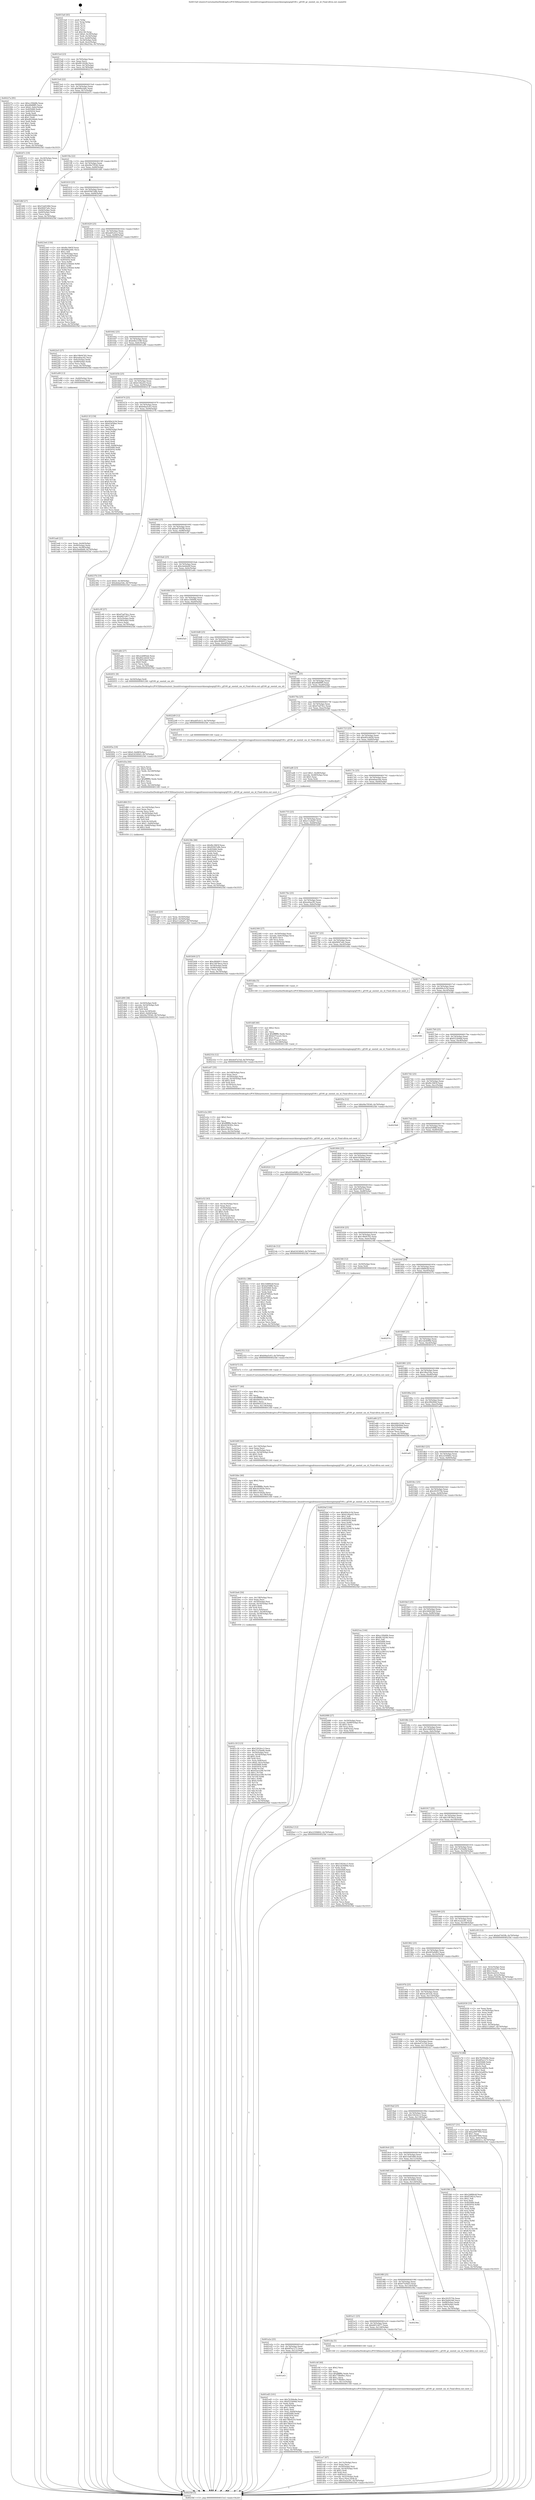 digraph "0x4015a0" {
  label = "0x4015a0 (/mnt/c/Users/mathe/Desktop/tcc/POCII/binaries/extr_linuxdriversgpudrmnouveaunvkmenginegrgf100.c_gf100_gr_oneinit_sm_id_Final-ollvm.out::main(0))"
  labelloc = "t"
  node[shape=record]

  Entry [label="",width=0.3,height=0.3,shape=circle,fillcolor=black,style=filled]
  "0x4015cd" [label="{
     0x4015cd [23]\l
     | [instrs]\l
     &nbsp;&nbsp;0x4015cd \<+3\>: mov -0x70(%rbp),%eax\l
     &nbsp;&nbsp;0x4015d0 \<+2\>: mov %eax,%ecx\l
     &nbsp;&nbsp;0x4015d2 \<+6\>: sub $0x8fc1824b,%ecx\l
     &nbsp;&nbsp;0x4015d8 \<+3\>: mov %eax,-0x74(%rbp)\l
     &nbsp;&nbsp;0x4015db \<+3\>: mov %ecx,-0x78(%rbp)\l
     &nbsp;&nbsp;0x4015de \<+6\>: je 000000000040227a \<main+0xcda\>\l
  }"]
  "0x40227a" [label="{
     0x40227a [95]\l
     | [instrs]\l
     &nbsp;&nbsp;0x40227a \<+5\>: mov $0xcc5f4d0b,%eax\l
     &nbsp;&nbsp;0x40227f \<+5\>: mov $0xd0bf8ff5,%ecx\l
     &nbsp;&nbsp;0x402284 \<+7\>: movl $0x0,-0x6c(%rbp)\l
     &nbsp;&nbsp;0x40228b \<+7\>: mov 0x405068,%edx\l
     &nbsp;&nbsp;0x402292 \<+7\>: mov 0x405054,%esi\l
     &nbsp;&nbsp;0x402299 \<+2\>: mov %edx,%edi\l
     &nbsp;&nbsp;0x40229b \<+6\>: sub $0xdf428dd4,%edi\l
     &nbsp;&nbsp;0x4022a1 \<+3\>: sub $0x1,%edi\l
     &nbsp;&nbsp;0x4022a4 \<+6\>: add $0xdf428dd4,%edi\l
     &nbsp;&nbsp;0x4022aa \<+3\>: imul %edi,%edx\l
     &nbsp;&nbsp;0x4022ad \<+3\>: and $0x1,%edx\l
     &nbsp;&nbsp;0x4022b0 \<+3\>: cmp $0x0,%edx\l
     &nbsp;&nbsp;0x4022b3 \<+4\>: sete %r8b\l
     &nbsp;&nbsp;0x4022b7 \<+3\>: cmp $0xa,%esi\l
     &nbsp;&nbsp;0x4022ba \<+4\>: setl %r9b\l
     &nbsp;&nbsp;0x4022be \<+3\>: mov %r8b,%r10b\l
     &nbsp;&nbsp;0x4022c1 \<+3\>: and %r9b,%r10b\l
     &nbsp;&nbsp;0x4022c4 \<+3\>: xor %r9b,%r8b\l
     &nbsp;&nbsp;0x4022c7 \<+3\>: or %r8b,%r10b\l
     &nbsp;&nbsp;0x4022ca \<+4\>: test $0x1,%r10b\l
     &nbsp;&nbsp;0x4022ce \<+3\>: cmovne %ecx,%eax\l
     &nbsp;&nbsp;0x4022d1 \<+3\>: mov %eax,-0x70(%rbp)\l
     &nbsp;&nbsp;0x4022d4 \<+5\>: jmp 00000000004025bf \<main+0x101f\>\l
  }"]
  "0x4015e4" [label="{
     0x4015e4 [22]\l
     | [instrs]\l
     &nbsp;&nbsp;0x4015e4 \<+5\>: jmp 00000000004015e9 \<main+0x49\>\l
     &nbsp;&nbsp;0x4015e9 \<+3\>: mov -0x74(%rbp),%eax\l
     &nbsp;&nbsp;0x4015ec \<+5\>: sub $0x90fa2ddc,%eax\l
     &nbsp;&nbsp;0x4015f1 \<+3\>: mov %eax,-0x7c(%rbp)\l
     &nbsp;&nbsp;0x4015f4 \<+6\>: je 000000000040247c \<main+0xedc\>\l
  }"]
  Exit [label="",width=0.3,height=0.3,shape=circle,fillcolor=black,style=filled,peripheries=2]
  "0x40247c" [label="{
     0x40247c [19]\l
     | [instrs]\l
     &nbsp;&nbsp;0x40247c \<+3\>: mov -0x24(%rbp),%eax\l
     &nbsp;&nbsp;0x40247f \<+7\>: add $0x140,%rsp\l
     &nbsp;&nbsp;0x402486 \<+1\>: pop %rbx\l
     &nbsp;&nbsp;0x402487 \<+2\>: pop %r12\l
     &nbsp;&nbsp;0x402489 \<+2\>: pop %r14\l
     &nbsp;&nbsp;0x40248b \<+2\>: pop %r15\l
     &nbsp;&nbsp;0x40248d \<+1\>: pop %rbp\l
     &nbsp;&nbsp;0x40248e \<+1\>: ret\l
  }"]
  "0x4015fa" [label="{
     0x4015fa [22]\l
     | [instrs]\l
     &nbsp;&nbsp;0x4015fa \<+5\>: jmp 00000000004015ff \<main+0x5f\>\l
     &nbsp;&nbsp;0x4015ff \<+3\>: mov -0x74(%rbp),%eax\l
     &nbsp;&nbsp;0x401602 \<+5\>: sub $0x94e79540,%eax\l
     &nbsp;&nbsp;0x401607 \<+3\>: mov %eax,-0x80(%rbp)\l
     &nbsp;&nbsp;0x40160a \<+6\>: je 0000000000401dbf \<main+0x81f\>\l
  }"]
  "0x402352" [label="{
     0x402352 [12]\l
     | [instrs]\l
     &nbsp;&nbsp;0x402352 \<+7\>: movl $0xb9aa5c63,-0x70(%rbp)\l
     &nbsp;&nbsp;0x402359 \<+5\>: jmp 00000000004025bf \<main+0x101f\>\l
  }"]
  "0x401dbf" [label="{
     0x401dbf [27]\l
     | [instrs]\l
     &nbsp;&nbsp;0x401dbf \<+5\>: mov $0x53a8168d,%eax\l
     &nbsp;&nbsp;0x401dc4 \<+5\>: mov $0xf4047a0c,%ecx\l
     &nbsp;&nbsp;0x401dc9 \<+3\>: mov -0x64(%rbp),%edx\l
     &nbsp;&nbsp;0x401dcc \<+3\>: cmp -0x60(%rbp),%edx\l
     &nbsp;&nbsp;0x401dcf \<+3\>: cmovl %ecx,%eax\l
     &nbsp;&nbsp;0x401dd2 \<+3\>: mov %eax,-0x70(%rbp)\l
     &nbsp;&nbsp;0x401dd5 \<+5\>: jmp 00000000004025bf \<main+0x101f\>\l
  }"]
  "0x401610" [label="{
     0x401610 [25]\l
     | [instrs]\l
     &nbsp;&nbsp;0x401610 \<+5\>: jmp 0000000000401615 \<main+0x75\>\l
     &nbsp;&nbsp;0x401615 \<+3\>: mov -0x74(%rbp),%eax\l
     &nbsp;&nbsp;0x401618 \<+5\>: sub $0x95947e8b,%eax\l
     &nbsp;&nbsp;0x40161d \<+6\>: mov %eax,-0x84(%rbp)\l
     &nbsp;&nbsp;0x401623 \<+6\>: je 00000000004023e6 \<main+0xe46\>\l
  }"]
  "0x40231b" [label="{
     0x40231b [12]\l
     | [instrs]\l
     &nbsp;&nbsp;0x40231b \<+7\>: movl $0x4e07a7ed,-0x70(%rbp)\l
     &nbsp;&nbsp;0x402322 \<+5\>: jmp 00000000004025bf \<main+0x101f\>\l
  }"]
  "0x4023e6" [label="{
     0x4023e6 [150]\l
     | [instrs]\l
     &nbsp;&nbsp;0x4023e6 \<+5\>: mov $0xf6c3965f,%eax\l
     &nbsp;&nbsp;0x4023eb \<+5\>: mov $0x90fa2ddc,%ecx\l
     &nbsp;&nbsp;0x4023f0 \<+2\>: mov $0x1,%dl\l
     &nbsp;&nbsp;0x4023f2 \<+3\>: mov -0x30(%rbp),%esi\l
     &nbsp;&nbsp;0x4023f5 \<+3\>: mov %esi,-0x24(%rbp)\l
     &nbsp;&nbsp;0x4023f8 \<+7\>: mov 0x405068,%esi\l
     &nbsp;&nbsp;0x4023ff \<+7\>: mov 0x405054,%edi\l
     &nbsp;&nbsp;0x402406 \<+3\>: mov %esi,%r8d\l
     &nbsp;&nbsp;0x402409 \<+7\>: add $0x61258eb4,%r8d\l
     &nbsp;&nbsp;0x402410 \<+4\>: sub $0x1,%r8d\l
     &nbsp;&nbsp;0x402414 \<+7\>: sub $0x61258eb4,%r8d\l
     &nbsp;&nbsp;0x40241b \<+4\>: imul %r8d,%esi\l
     &nbsp;&nbsp;0x40241f \<+3\>: and $0x1,%esi\l
     &nbsp;&nbsp;0x402422 \<+3\>: cmp $0x0,%esi\l
     &nbsp;&nbsp;0x402425 \<+4\>: sete %r9b\l
     &nbsp;&nbsp;0x402429 \<+3\>: cmp $0xa,%edi\l
     &nbsp;&nbsp;0x40242c \<+4\>: setl %r10b\l
     &nbsp;&nbsp;0x402430 \<+3\>: mov %r9b,%r11b\l
     &nbsp;&nbsp;0x402433 \<+4\>: xor $0xff,%r11b\l
     &nbsp;&nbsp;0x402437 \<+3\>: mov %r10b,%bl\l
     &nbsp;&nbsp;0x40243a \<+3\>: xor $0xff,%bl\l
     &nbsp;&nbsp;0x40243d \<+3\>: xor $0x0,%dl\l
     &nbsp;&nbsp;0x402440 \<+3\>: mov %r11b,%r14b\l
     &nbsp;&nbsp;0x402443 \<+4\>: and $0x0,%r14b\l
     &nbsp;&nbsp;0x402447 \<+3\>: and %dl,%r9b\l
     &nbsp;&nbsp;0x40244a \<+3\>: mov %bl,%r15b\l
     &nbsp;&nbsp;0x40244d \<+4\>: and $0x0,%r15b\l
     &nbsp;&nbsp;0x402451 \<+3\>: and %dl,%r10b\l
     &nbsp;&nbsp;0x402454 \<+3\>: or %r9b,%r14b\l
     &nbsp;&nbsp;0x402457 \<+3\>: or %r10b,%r15b\l
     &nbsp;&nbsp;0x40245a \<+3\>: xor %r15b,%r14b\l
     &nbsp;&nbsp;0x40245d \<+3\>: or %bl,%r11b\l
     &nbsp;&nbsp;0x402460 \<+4\>: xor $0xff,%r11b\l
     &nbsp;&nbsp;0x402464 \<+3\>: or $0x0,%dl\l
     &nbsp;&nbsp;0x402467 \<+3\>: and %dl,%r11b\l
     &nbsp;&nbsp;0x40246a \<+3\>: or %r11b,%r14b\l
     &nbsp;&nbsp;0x40246d \<+4\>: test $0x1,%r14b\l
     &nbsp;&nbsp;0x402471 \<+3\>: cmovne %ecx,%eax\l
     &nbsp;&nbsp;0x402474 \<+3\>: mov %eax,-0x70(%rbp)\l
     &nbsp;&nbsp;0x402477 \<+5\>: jmp 00000000004025bf \<main+0x101f\>\l
  }"]
  "0x401629" [label="{
     0x401629 [25]\l
     | [instrs]\l
     &nbsp;&nbsp;0x401629 \<+5\>: jmp 000000000040162e \<main+0x8e\>\l
     &nbsp;&nbsp;0x40162e \<+3\>: mov -0x74(%rbp),%eax\l
     &nbsp;&nbsp;0x401631 \<+5\>: sub $0xabf5cb12,%eax\l
     &nbsp;&nbsp;0x401636 \<+6\>: mov %eax,-0x88(%rbp)\l
     &nbsp;&nbsp;0x40163c \<+6\>: je 00000000004022e5 \<main+0xd45\>\l
  }"]
  "0x4020a3" [label="{
     0x4020a3 [12]\l
     | [instrs]\l
     &nbsp;&nbsp;0x4020a3 \<+7\>: movl $0x225f4802,-0x70(%rbp)\l
     &nbsp;&nbsp;0x4020aa \<+5\>: jmp 00000000004025bf \<main+0x101f\>\l
  }"]
  "0x4022e5" [label="{
     0x4022e5 [27]\l
     | [instrs]\l
     &nbsp;&nbsp;0x4022e5 \<+5\>: mov $0x19b04765,%eax\l
     &nbsp;&nbsp;0x4022ea \<+5\>: mov $0xee6aa3f2,%ecx\l
     &nbsp;&nbsp;0x4022ef \<+3\>: mov -0x6c(%rbp),%edx\l
     &nbsp;&nbsp;0x4022f2 \<+3\>: cmp -0x48(%rbp),%edx\l
     &nbsp;&nbsp;0x4022f5 \<+3\>: cmovl %ecx,%eax\l
     &nbsp;&nbsp;0x4022f8 \<+3\>: mov %eax,-0x70(%rbp)\l
     &nbsp;&nbsp;0x4022fb \<+5\>: jmp 00000000004025bf \<main+0x101f\>\l
  }"]
  "0x401642" [label="{
     0x401642 [25]\l
     | [instrs]\l
     &nbsp;&nbsp;0x401642 \<+5\>: jmp 0000000000401647 \<main+0xa7\>\l
     &nbsp;&nbsp;0x401647 \<+3\>: mov -0x74(%rbp),%eax\l
     &nbsp;&nbsp;0x40164a \<+5\>: sub $0xb0b23188,%eax\l
     &nbsp;&nbsp;0x40164f \<+6\>: mov %eax,-0x8c(%rbp)\l
     &nbsp;&nbsp;0x401655 \<+6\>: je 0000000000401a99 \<main+0x4f9\>\l
  }"]
  "0x40205a" [label="{
     0x40205a [19]\l
     | [instrs]\l
     &nbsp;&nbsp;0x40205a \<+7\>: movl $0x0,-0x68(%rbp)\l
     &nbsp;&nbsp;0x402061 \<+7\>: movl $0x634349d3,-0x70(%rbp)\l
     &nbsp;&nbsp;0x402068 \<+5\>: jmp 00000000004025bf \<main+0x101f\>\l
  }"]
  "0x401a99" [label="{
     0x401a99 [13]\l
     | [instrs]\l
     &nbsp;&nbsp;0x401a99 \<+4\>: mov -0x40(%rbp),%rax\l
     &nbsp;&nbsp;0x401a9d \<+4\>: mov 0x8(%rax),%rdi\l
     &nbsp;&nbsp;0x401aa1 \<+5\>: call 0000000000401060 \<atoi@plt\>\l
     | [calls]\l
     &nbsp;&nbsp;0x401060 \{1\} (unknown)\l
  }"]
  "0x40165b" [label="{
     0x40165b [25]\l
     | [instrs]\l
     &nbsp;&nbsp;0x40165b \<+5\>: jmp 0000000000401660 \<main+0xc0\>\l
     &nbsp;&nbsp;0x401660 \<+3\>: mov -0x74(%rbp),%eax\l
     &nbsp;&nbsp;0x401663 \<+5\>: sub $0xb14fae43,%eax\l
     &nbsp;&nbsp;0x401668 \<+6\>: mov %eax,-0x90(%rbp)\l
     &nbsp;&nbsp;0x40166e \<+6\>: je 000000000040213f \<main+0xb9f\>\l
  }"]
  "0x401a43" [label="{
     0x401a43\l
  }", style=dashed]
  "0x40213f" [label="{
     0x40213f [159]\l
     | [instrs]\l
     &nbsp;&nbsp;0x40213f \<+5\>: mov $0xf40e3c5d,%eax\l
     &nbsp;&nbsp;0x402144 \<+5\>: mov $0x63d58ae,%ecx\l
     &nbsp;&nbsp;0x402149 \<+2\>: mov $0x1,%dl\l
     &nbsp;&nbsp;0x40214b \<+2\>: xor %esi,%esi\l
     &nbsp;&nbsp;0x40214d \<+3\>: mov -0x68(%rbp),%edi\l
     &nbsp;&nbsp;0x402150 \<+3\>: mov %esi,%r8d\l
     &nbsp;&nbsp;0x402153 \<+3\>: sub %edi,%r8d\l
     &nbsp;&nbsp;0x402156 \<+2\>: mov %esi,%edi\l
     &nbsp;&nbsp;0x402158 \<+3\>: sub $0x1,%edi\l
     &nbsp;&nbsp;0x40215b \<+3\>: add %edi,%r8d\l
     &nbsp;&nbsp;0x40215e \<+2\>: mov %esi,%edi\l
     &nbsp;&nbsp;0x402160 \<+3\>: sub %r8d,%edi\l
     &nbsp;&nbsp;0x402163 \<+3\>: mov %edi,-0x68(%rbp)\l
     &nbsp;&nbsp;0x402166 \<+7\>: mov 0x405068,%edi\l
     &nbsp;&nbsp;0x40216d \<+8\>: mov 0x405054,%r8d\l
     &nbsp;&nbsp;0x402175 \<+3\>: sub $0x1,%esi\l
     &nbsp;&nbsp;0x402178 \<+3\>: mov %edi,%r9d\l
     &nbsp;&nbsp;0x40217b \<+3\>: add %esi,%r9d\l
     &nbsp;&nbsp;0x40217e \<+4\>: imul %r9d,%edi\l
     &nbsp;&nbsp;0x402182 \<+3\>: and $0x1,%edi\l
     &nbsp;&nbsp;0x402185 \<+3\>: cmp $0x0,%edi\l
     &nbsp;&nbsp;0x402188 \<+4\>: sete %r10b\l
     &nbsp;&nbsp;0x40218c \<+4\>: cmp $0xa,%r8d\l
     &nbsp;&nbsp;0x402190 \<+4\>: setl %r11b\l
     &nbsp;&nbsp;0x402194 \<+3\>: mov %r10b,%bl\l
     &nbsp;&nbsp;0x402197 \<+3\>: xor $0xff,%bl\l
     &nbsp;&nbsp;0x40219a \<+3\>: mov %r11b,%r14b\l
     &nbsp;&nbsp;0x40219d \<+4\>: xor $0xff,%r14b\l
     &nbsp;&nbsp;0x4021a1 \<+3\>: xor $0x0,%dl\l
     &nbsp;&nbsp;0x4021a4 \<+3\>: mov %bl,%r15b\l
     &nbsp;&nbsp;0x4021a7 \<+4\>: and $0x0,%r15b\l
     &nbsp;&nbsp;0x4021ab \<+3\>: and %dl,%r10b\l
     &nbsp;&nbsp;0x4021ae \<+3\>: mov %r14b,%r12b\l
     &nbsp;&nbsp;0x4021b1 \<+4\>: and $0x0,%r12b\l
     &nbsp;&nbsp;0x4021b5 \<+3\>: and %dl,%r11b\l
     &nbsp;&nbsp;0x4021b8 \<+3\>: or %r10b,%r15b\l
     &nbsp;&nbsp;0x4021bb \<+3\>: or %r11b,%r12b\l
     &nbsp;&nbsp;0x4021be \<+3\>: xor %r12b,%r15b\l
     &nbsp;&nbsp;0x4021c1 \<+3\>: or %r14b,%bl\l
     &nbsp;&nbsp;0x4021c4 \<+3\>: xor $0xff,%bl\l
     &nbsp;&nbsp;0x4021c7 \<+3\>: or $0x0,%dl\l
     &nbsp;&nbsp;0x4021ca \<+2\>: and %dl,%bl\l
     &nbsp;&nbsp;0x4021cc \<+3\>: or %bl,%r15b\l
     &nbsp;&nbsp;0x4021cf \<+4\>: test $0x1,%r15b\l
     &nbsp;&nbsp;0x4021d3 \<+3\>: cmovne %ecx,%eax\l
     &nbsp;&nbsp;0x4021d6 \<+3\>: mov %eax,-0x70(%rbp)\l
     &nbsp;&nbsp;0x4021d9 \<+5\>: jmp 00000000004025bf \<main+0x101f\>\l
  }"]
  "0x401674" [label="{
     0x401674 [25]\l
     | [instrs]\l
     &nbsp;&nbsp;0x401674 \<+5\>: jmp 0000000000401679 \<main+0xd9\>\l
     &nbsp;&nbsp;0x401679 \<+3\>: mov -0x74(%rbp),%eax\l
     &nbsp;&nbsp;0x40167c \<+5\>: sub $0xb9aa5c63,%eax\l
     &nbsp;&nbsp;0x401681 \<+6\>: mov %eax,-0x94(%rbp)\l
     &nbsp;&nbsp;0x401687 \<+6\>: je 000000000040237b \<main+0xddb\>\l
  }"]
  "0x401ed5" [label="{
     0x401ed5 [101]\l
     | [instrs]\l
     &nbsp;&nbsp;0x401ed5 \<+5\>: mov $0x7b394e8e,%eax\l
     &nbsp;&nbsp;0x401eda \<+5\>: mov $0xf522b9dd,%ecx\l
     &nbsp;&nbsp;0x401edf \<+2\>: xor %edx,%edx\l
     &nbsp;&nbsp;0x401ee1 \<+3\>: mov -0x64(%rbp),%esi\l
     &nbsp;&nbsp;0x401ee4 \<+3\>: sub $0x1,%edx\l
     &nbsp;&nbsp;0x401ee7 \<+2\>: sub %edx,%esi\l
     &nbsp;&nbsp;0x401ee9 \<+3\>: mov %esi,-0x64(%rbp)\l
     &nbsp;&nbsp;0x401eec \<+7\>: mov 0x405068,%edx\l
     &nbsp;&nbsp;0x401ef3 \<+7\>: mov 0x405054,%esi\l
     &nbsp;&nbsp;0x401efa \<+2\>: mov %edx,%edi\l
     &nbsp;&nbsp;0x401efc \<+6\>: sub $0x78fed310,%edi\l
     &nbsp;&nbsp;0x401f02 \<+3\>: sub $0x1,%edi\l
     &nbsp;&nbsp;0x401f05 \<+6\>: add $0x78fed310,%edi\l
     &nbsp;&nbsp;0x401f0b \<+3\>: imul %edi,%edx\l
     &nbsp;&nbsp;0x401f0e \<+3\>: and $0x1,%edx\l
     &nbsp;&nbsp;0x401f11 \<+3\>: cmp $0x0,%edx\l
     &nbsp;&nbsp;0x401f14 \<+4\>: sete %r8b\l
     &nbsp;&nbsp;0x401f18 \<+3\>: cmp $0xa,%esi\l
     &nbsp;&nbsp;0x401f1b \<+4\>: setl %r9b\l
     &nbsp;&nbsp;0x401f1f \<+3\>: mov %r8b,%r10b\l
     &nbsp;&nbsp;0x401f22 \<+3\>: and %r9b,%r10b\l
     &nbsp;&nbsp;0x401f25 \<+3\>: xor %r9b,%r8b\l
     &nbsp;&nbsp;0x401f28 \<+3\>: or %r8b,%r10b\l
     &nbsp;&nbsp;0x401f2b \<+4\>: test $0x1,%r10b\l
     &nbsp;&nbsp;0x401f2f \<+3\>: cmovne %ecx,%eax\l
     &nbsp;&nbsp;0x401f32 \<+3\>: mov %eax,-0x70(%rbp)\l
     &nbsp;&nbsp;0x401f35 \<+5\>: jmp 00000000004025bf \<main+0x101f\>\l
  }"]
  "0x40237b" [label="{
     0x40237b [19]\l
     | [instrs]\l
     &nbsp;&nbsp;0x40237b \<+7\>: movl $0x0,-0x30(%rbp)\l
     &nbsp;&nbsp;0x402382 \<+7\>: movl $0xdebae5de,-0x70(%rbp)\l
     &nbsp;&nbsp;0x402389 \<+5\>: jmp 00000000004025bf \<main+0x101f\>\l
  }"]
  "0x40168d" [label="{
     0x40168d [25]\l
     | [instrs]\l
     &nbsp;&nbsp;0x40168d \<+5\>: jmp 0000000000401692 \<main+0xf2\>\l
     &nbsp;&nbsp;0x401692 \<+3\>: mov -0x74(%rbp),%eax\l
     &nbsp;&nbsp;0x401695 \<+5\>: sub $0xbd7445fb,%eax\l
     &nbsp;&nbsp;0x40169a \<+6\>: mov %eax,-0x98(%rbp)\l
     &nbsp;&nbsp;0x4016a0 \<+6\>: je 0000000000401c9f \<main+0x6ff\>\l
  }"]
  "0x401e52" [label="{
     0x401e52 [43]\l
     | [instrs]\l
     &nbsp;&nbsp;0x401e52 \<+6\>: mov -0x14c(%rbp),%ecx\l
     &nbsp;&nbsp;0x401e58 \<+3\>: imul %eax,%ecx\l
     &nbsp;&nbsp;0x401e5b \<+4\>: mov -0x50(%rbp),%rsi\l
     &nbsp;&nbsp;0x401e5f \<+4\>: movslq -0x54(%rbp),%rdi\l
     &nbsp;&nbsp;0x401e63 \<+4\>: shl $0x5,%rdi\l
     &nbsp;&nbsp;0x401e67 \<+3\>: add %rdi,%rsi\l
     &nbsp;&nbsp;0x401e6a \<+4\>: mov 0x18(%rsi),%rsi\l
     &nbsp;&nbsp;0x401e6e \<+3\>: mov %ecx,0x4(%rsi)\l
     &nbsp;&nbsp;0x401e71 \<+7\>: movl $0x4c2831dc,-0x70(%rbp)\l
     &nbsp;&nbsp;0x401e78 \<+5\>: jmp 00000000004025bf \<main+0x101f\>\l
  }"]
  "0x401c9f" [label="{
     0x401c9f [27]\l
     | [instrs]\l
     &nbsp;&nbsp;0x401c9f \<+5\>: mov $0xd7ad7dcc,%eax\l
     &nbsp;&nbsp;0x401ca4 \<+5\>: mov $0x68514077,%ecx\l
     &nbsp;&nbsp;0x401ca9 \<+3\>: mov -0x5c(%rbp),%edx\l
     &nbsp;&nbsp;0x401cac \<+3\>: cmp -0x58(%rbp),%edx\l
     &nbsp;&nbsp;0x401caf \<+3\>: cmovl %ecx,%eax\l
     &nbsp;&nbsp;0x401cb2 \<+3\>: mov %eax,-0x70(%rbp)\l
     &nbsp;&nbsp;0x401cb5 \<+5\>: jmp 00000000004025bf \<main+0x101f\>\l
  }"]
  "0x4016a6" [label="{
     0x4016a6 [25]\l
     | [instrs]\l
     &nbsp;&nbsp;0x4016a6 \<+5\>: jmp 00000000004016ab \<main+0x10b\>\l
     &nbsp;&nbsp;0x4016ab \<+3\>: mov -0x74(%rbp),%eax\l
     &nbsp;&nbsp;0x4016ae \<+5\>: sub $0xcbe6de6f,%eax\l
     &nbsp;&nbsp;0x4016b3 \<+6\>: mov %eax,-0x9c(%rbp)\l
     &nbsp;&nbsp;0x4016b9 \<+6\>: je 0000000000401abb \<main+0x51b\>\l
  }"]
  "0x401e2a" [label="{
     0x401e2a [40]\l
     | [instrs]\l
     &nbsp;&nbsp;0x401e2a \<+5\>: mov $0x2,%ecx\l
     &nbsp;&nbsp;0x401e2f \<+1\>: cltd\l
     &nbsp;&nbsp;0x401e30 \<+2\>: idiv %ecx\l
     &nbsp;&nbsp;0x401e32 \<+6\>: imul $0xfffffffe,%edx,%ecx\l
     &nbsp;&nbsp;0x401e38 \<+6\>: sub $0x44363f2c,%ecx\l
     &nbsp;&nbsp;0x401e3e \<+3\>: add $0x1,%ecx\l
     &nbsp;&nbsp;0x401e41 \<+6\>: add $0x44363f2c,%ecx\l
     &nbsp;&nbsp;0x401e47 \<+6\>: mov %ecx,-0x14c(%rbp)\l
     &nbsp;&nbsp;0x401e4d \<+5\>: call 0000000000401160 \<next_i\>\l
     | [calls]\l
     &nbsp;&nbsp;0x401160 \{1\} (/mnt/c/Users/mathe/Desktop/tcc/POCII/binaries/extr_linuxdriversgpudrmnouveaunvkmenginegrgf100.c_gf100_gr_oneinit_sm_id_Final-ollvm.out::next_i)\l
  }"]
  "0x401abb" [label="{
     0x401abb [27]\l
     | [instrs]\l
     &nbsp;&nbsp;0x401abb \<+5\>: mov $0x2cb885eb,%eax\l
     &nbsp;&nbsp;0x401ac0 \<+5\>: mov $0xd92cdd28,%ecx\l
     &nbsp;&nbsp;0x401ac5 \<+3\>: mov -0x28(%rbp),%edx\l
     &nbsp;&nbsp;0x401ac8 \<+3\>: cmp $0x0,%edx\l
     &nbsp;&nbsp;0x401acb \<+3\>: cmove %ecx,%eax\l
     &nbsp;&nbsp;0x401ace \<+3\>: mov %eax,-0x70(%rbp)\l
     &nbsp;&nbsp;0x401ad1 \<+5\>: jmp 00000000004025bf \<main+0x101f\>\l
  }"]
  "0x4016bf" [label="{
     0x4016bf [25]\l
     | [instrs]\l
     &nbsp;&nbsp;0x4016bf \<+5\>: jmp 00000000004016c4 \<main+0x124\>\l
     &nbsp;&nbsp;0x4016c4 \<+3\>: mov -0x74(%rbp),%eax\l
     &nbsp;&nbsp;0x4016c7 \<+5\>: sub $0xcc5f4d0b,%eax\l
     &nbsp;&nbsp;0x4016cc \<+6\>: mov %eax,-0xa0(%rbp)\l
     &nbsp;&nbsp;0x4016d2 \<+6\>: je 00000000004025a5 \<main+0x1005\>\l
  }"]
  "0x401e07" [label="{
     0x401e07 [35]\l
     | [instrs]\l
     &nbsp;&nbsp;0x401e07 \<+6\>: mov -0x148(%rbp),%ecx\l
     &nbsp;&nbsp;0x401e0d \<+3\>: imul %eax,%ecx\l
     &nbsp;&nbsp;0x401e10 \<+4\>: mov -0x50(%rbp),%rsi\l
     &nbsp;&nbsp;0x401e14 \<+4\>: movslq -0x54(%rbp),%rdi\l
     &nbsp;&nbsp;0x401e18 \<+4\>: shl $0x5,%rdi\l
     &nbsp;&nbsp;0x401e1c \<+3\>: add %rdi,%rsi\l
     &nbsp;&nbsp;0x401e1f \<+4\>: mov 0x18(%rsi),%rsi\l
     &nbsp;&nbsp;0x401e23 \<+2\>: mov %ecx,(%rsi)\l
     &nbsp;&nbsp;0x401e25 \<+5\>: call 0000000000401160 \<next_i\>\l
     | [calls]\l
     &nbsp;&nbsp;0x401160 \{1\} (/mnt/c/Users/mathe/Desktop/tcc/POCII/binaries/extr_linuxdriversgpudrmnouveaunvkmenginegrgf100.c_gf100_gr_oneinit_sm_id_Final-ollvm.out::next_i)\l
  }"]
  "0x4025a5" [label="{
     0x4025a5\l
  }", style=dashed]
  "0x4016d8" [label="{
     0x4016d8 [25]\l
     | [instrs]\l
     &nbsp;&nbsp;0x4016d8 \<+5\>: jmp 00000000004016dd \<main+0x13d\>\l
     &nbsp;&nbsp;0x4016dd \<+3\>: mov -0x74(%rbp),%eax\l
     &nbsp;&nbsp;0x4016e0 \<+5\>: sub $0xcf606913,%eax\l
     &nbsp;&nbsp;0x4016e5 \<+6\>: mov %eax,-0xa4(%rbp)\l
     &nbsp;&nbsp;0x4016eb \<+6\>: je 0000000000402051 \<main+0xab1\>\l
  }"]
  "0x401ddf" [label="{
     0x401ddf [40]\l
     | [instrs]\l
     &nbsp;&nbsp;0x401ddf \<+5\>: mov $0x2,%ecx\l
     &nbsp;&nbsp;0x401de4 \<+1\>: cltd\l
     &nbsp;&nbsp;0x401de5 \<+2\>: idiv %ecx\l
     &nbsp;&nbsp;0x401de7 \<+6\>: imul $0xfffffffe,%edx,%ecx\l
     &nbsp;&nbsp;0x401ded \<+6\>: add $0xb37caca5,%ecx\l
     &nbsp;&nbsp;0x401df3 \<+3\>: add $0x1,%ecx\l
     &nbsp;&nbsp;0x401df6 \<+6\>: sub $0xb37caca5,%ecx\l
     &nbsp;&nbsp;0x401dfc \<+6\>: mov %ecx,-0x148(%rbp)\l
     &nbsp;&nbsp;0x401e02 \<+5\>: call 0000000000401160 \<next_i\>\l
     | [calls]\l
     &nbsp;&nbsp;0x401160 \{1\} (/mnt/c/Users/mathe/Desktop/tcc/POCII/binaries/extr_linuxdriversgpudrmnouveaunvkmenginegrgf100.c_gf100_gr_oneinit_sm_id_Final-ollvm.out::next_i)\l
  }"]
  "0x402051" [label="{
     0x402051 [9]\l
     | [instrs]\l
     &nbsp;&nbsp;0x402051 \<+4\>: mov -0x50(%rbp),%rdi\l
     &nbsp;&nbsp;0x402055 \<+5\>: call 0000000000401240 \<gf100_gr_oneinit_sm_id\>\l
     | [calls]\l
     &nbsp;&nbsp;0x401240 \{1\} (/mnt/c/Users/mathe/Desktop/tcc/POCII/binaries/extr_linuxdriversgpudrmnouveaunvkmenginegrgf100.c_gf100_gr_oneinit_sm_id_Final-ollvm.out::gf100_gr_oneinit_sm_id)\l
  }"]
  "0x4016f1" [label="{
     0x4016f1 [25]\l
     | [instrs]\l
     &nbsp;&nbsp;0x4016f1 \<+5\>: jmp 00000000004016f6 \<main+0x156\>\l
     &nbsp;&nbsp;0x4016f6 \<+3\>: mov -0x74(%rbp),%eax\l
     &nbsp;&nbsp;0x4016f9 \<+5\>: sub $0xd0bf8ff5,%eax\l
     &nbsp;&nbsp;0x4016fe \<+6\>: mov %eax,-0xa8(%rbp)\l
     &nbsp;&nbsp;0x401704 \<+6\>: je 00000000004022d9 \<main+0xd39\>\l
  }"]
  "0x401d99" [label="{
     0x401d99 [38]\l
     | [instrs]\l
     &nbsp;&nbsp;0x401d99 \<+4\>: mov -0x50(%rbp),%rdi\l
     &nbsp;&nbsp;0x401d9d \<+4\>: movslq -0x54(%rbp),%r8\l
     &nbsp;&nbsp;0x401da1 \<+4\>: shl $0x5,%r8\l
     &nbsp;&nbsp;0x401da5 \<+3\>: add %r8,%rdi\l
     &nbsp;&nbsp;0x401da8 \<+4\>: mov %rax,0x18(%rdi)\l
     &nbsp;&nbsp;0x401dac \<+7\>: movl $0x0,-0x64(%rbp)\l
     &nbsp;&nbsp;0x401db3 \<+7\>: movl $0x94e79540,-0x70(%rbp)\l
     &nbsp;&nbsp;0x401dba \<+5\>: jmp 00000000004025bf \<main+0x101f\>\l
  }"]
  "0x4022d9" [label="{
     0x4022d9 [12]\l
     | [instrs]\l
     &nbsp;&nbsp;0x4022d9 \<+7\>: movl $0xabf5cb12,-0x70(%rbp)\l
     &nbsp;&nbsp;0x4022e0 \<+5\>: jmp 00000000004025bf \<main+0x101f\>\l
  }"]
  "0x40170a" [label="{
     0x40170a [25]\l
     | [instrs]\l
     &nbsp;&nbsp;0x40170a \<+5\>: jmp 000000000040170f \<main+0x16f\>\l
     &nbsp;&nbsp;0x40170f \<+3\>: mov -0x74(%rbp),%eax\l
     &nbsp;&nbsp;0x401712 \<+5\>: sub $0xd7ad7dcc,%eax\l
     &nbsp;&nbsp;0x401717 \<+6\>: mov %eax,-0xac(%rbp)\l
     &nbsp;&nbsp;0x40171d \<+6\>: je 0000000000401d35 \<main+0x795\>\l
  }"]
  "0x401d66" [label="{
     0x401d66 [51]\l
     | [instrs]\l
     &nbsp;&nbsp;0x401d66 \<+6\>: mov -0x144(%rbp),%ecx\l
     &nbsp;&nbsp;0x401d6c \<+3\>: imul %eax,%ecx\l
     &nbsp;&nbsp;0x401d6f \<+3\>: movslq %ecx,%rdi\l
     &nbsp;&nbsp;0x401d72 \<+4\>: mov -0x50(%rbp),%r8\l
     &nbsp;&nbsp;0x401d76 \<+4\>: movslq -0x54(%rbp),%r9\l
     &nbsp;&nbsp;0x401d7a \<+4\>: shl $0x5,%r9\l
     &nbsp;&nbsp;0x401d7e \<+3\>: add %r9,%r8\l
     &nbsp;&nbsp;0x401d81 \<+4\>: mov %rdi,0x10(%r8)\l
     &nbsp;&nbsp;0x401d85 \<+7\>: movl $0x1,-0x60(%rbp)\l
     &nbsp;&nbsp;0x401d8c \<+4\>: movslq -0x60(%rbp),%rdi\l
     &nbsp;&nbsp;0x401d90 \<+4\>: shl $0x3,%rdi\l
     &nbsp;&nbsp;0x401d94 \<+5\>: call 0000000000401050 \<malloc@plt\>\l
     | [calls]\l
     &nbsp;&nbsp;0x401050 \{1\} (unknown)\l
  }"]
  "0x401d35" [label="{
     0x401d35 [5]\l
     | [instrs]\l
     &nbsp;&nbsp;0x401d35 \<+5\>: call 0000000000401160 \<next_i\>\l
     | [calls]\l
     &nbsp;&nbsp;0x401160 \{1\} (/mnt/c/Users/mathe/Desktop/tcc/POCII/binaries/extr_linuxdriversgpudrmnouveaunvkmenginegrgf100.c_gf100_gr_oneinit_sm_id_Final-ollvm.out::next_i)\l
  }"]
  "0x401723" [label="{
     0x401723 [25]\l
     | [instrs]\l
     &nbsp;&nbsp;0x401723 \<+5\>: jmp 0000000000401728 \<main+0x188\>\l
     &nbsp;&nbsp;0x401728 \<+3\>: mov -0x74(%rbp),%eax\l
     &nbsp;&nbsp;0x40172b \<+5\>: sub $0xd92cdd28,%eax\l
     &nbsp;&nbsp;0x401730 \<+6\>: mov %eax,-0xb0(%rbp)\l
     &nbsp;&nbsp;0x401736 \<+6\>: je 0000000000401ad6 \<main+0x536\>\l
  }"]
  "0x401d3a" [label="{
     0x401d3a [44]\l
     | [instrs]\l
     &nbsp;&nbsp;0x401d3a \<+2\>: xor %ecx,%ecx\l
     &nbsp;&nbsp;0x401d3c \<+5\>: mov $0x2,%edx\l
     &nbsp;&nbsp;0x401d41 \<+6\>: mov %edx,-0x140(%rbp)\l
     &nbsp;&nbsp;0x401d47 \<+1\>: cltd\l
     &nbsp;&nbsp;0x401d48 \<+6\>: mov -0x140(%rbp),%esi\l
     &nbsp;&nbsp;0x401d4e \<+2\>: idiv %esi\l
     &nbsp;&nbsp;0x401d50 \<+6\>: imul $0xfffffffe,%edx,%edx\l
     &nbsp;&nbsp;0x401d56 \<+3\>: sub $0x1,%ecx\l
     &nbsp;&nbsp;0x401d59 \<+2\>: sub %ecx,%edx\l
     &nbsp;&nbsp;0x401d5b \<+6\>: mov %edx,-0x144(%rbp)\l
     &nbsp;&nbsp;0x401d61 \<+5\>: call 0000000000401160 \<next_i\>\l
     | [calls]\l
     &nbsp;&nbsp;0x401160 \{1\} (/mnt/c/Users/mathe/Desktop/tcc/POCII/binaries/extr_linuxdriversgpudrmnouveaunvkmenginegrgf100.c_gf100_gr_oneinit_sm_id_Final-ollvm.out::next_i)\l
  }"]
  "0x401ad6" [label="{
     0x401ad6 [23]\l
     | [instrs]\l
     &nbsp;&nbsp;0x401ad6 \<+7\>: movl $0x1,-0x48(%rbp)\l
     &nbsp;&nbsp;0x401add \<+4\>: movslq -0x48(%rbp),%rax\l
     &nbsp;&nbsp;0x401ae1 \<+4\>: shl $0x5,%rax\l
     &nbsp;&nbsp;0x401ae5 \<+3\>: mov %rax,%rdi\l
     &nbsp;&nbsp;0x401ae8 \<+5\>: call 0000000000401050 \<malloc@plt\>\l
     | [calls]\l
     &nbsp;&nbsp;0x401050 \{1\} (unknown)\l
  }"]
  "0x40173c" [label="{
     0x40173c [25]\l
     | [instrs]\l
     &nbsp;&nbsp;0x40173c \<+5\>: jmp 0000000000401741 \<main+0x1a1\>\l
     &nbsp;&nbsp;0x401741 \<+3\>: mov -0x74(%rbp),%eax\l
     &nbsp;&nbsp;0x401744 \<+5\>: sub $0xdebae5de,%eax\l
     &nbsp;&nbsp;0x401749 \<+6\>: mov %eax,-0xb4(%rbp)\l
     &nbsp;&nbsp;0x40174f \<+6\>: je 000000000040238e \<main+0xdee\>\l
  }"]
  "0x401ce7" [label="{
     0x401ce7 [47]\l
     | [instrs]\l
     &nbsp;&nbsp;0x401ce7 \<+6\>: mov -0x13c(%rbp),%ecx\l
     &nbsp;&nbsp;0x401ced \<+3\>: imul %eax,%ecx\l
     &nbsp;&nbsp;0x401cf0 \<+4\>: mov -0x50(%rbp),%rsi\l
     &nbsp;&nbsp;0x401cf4 \<+4\>: movslq -0x54(%rbp),%rdi\l
     &nbsp;&nbsp;0x401cf8 \<+4\>: shl $0x5,%rdi\l
     &nbsp;&nbsp;0x401cfc \<+3\>: add %rdi,%rsi\l
     &nbsp;&nbsp;0x401cff \<+4\>: mov 0x8(%rsi),%rsi\l
     &nbsp;&nbsp;0x401d03 \<+4\>: movslq -0x5c(%rbp),%rdi\l
     &nbsp;&nbsp;0x401d07 \<+3\>: mov %ecx,(%rsi,%rdi,4)\l
     &nbsp;&nbsp;0x401d0a \<+7\>: movl $0x3ca2a3f1,-0x70(%rbp)\l
     &nbsp;&nbsp;0x401d11 \<+5\>: jmp 00000000004025bf \<main+0x101f\>\l
  }"]
  "0x40238e" [label="{
     0x40238e [88]\l
     | [instrs]\l
     &nbsp;&nbsp;0x40238e \<+5\>: mov $0xf6c3965f,%eax\l
     &nbsp;&nbsp;0x402393 \<+5\>: mov $0x95947e8b,%ecx\l
     &nbsp;&nbsp;0x402398 \<+7\>: mov 0x405068,%edx\l
     &nbsp;&nbsp;0x40239f \<+7\>: mov 0x405054,%esi\l
     &nbsp;&nbsp;0x4023a6 \<+2\>: mov %edx,%edi\l
     &nbsp;&nbsp;0x4023a8 \<+6\>: add $0xb5e42f72,%edi\l
     &nbsp;&nbsp;0x4023ae \<+3\>: sub $0x1,%edi\l
     &nbsp;&nbsp;0x4023b1 \<+6\>: sub $0xb5e42f72,%edi\l
     &nbsp;&nbsp;0x4023b7 \<+3\>: imul %edi,%edx\l
     &nbsp;&nbsp;0x4023ba \<+3\>: and $0x1,%edx\l
     &nbsp;&nbsp;0x4023bd \<+3\>: cmp $0x0,%edx\l
     &nbsp;&nbsp;0x4023c0 \<+4\>: sete %r8b\l
     &nbsp;&nbsp;0x4023c4 \<+3\>: cmp $0xa,%esi\l
     &nbsp;&nbsp;0x4023c7 \<+4\>: setl %r9b\l
     &nbsp;&nbsp;0x4023cb \<+3\>: mov %r8b,%r10b\l
     &nbsp;&nbsp;0x4023ce \<+3\>: and %r9b,%r10b\l
     &nbsp;&nbsp;0x4023d1 \<+3\>: xor %r9b,%r8b\l
     &nbsp;&nbsp;0x4023d4 \<+3\>: or %r8b,%r10b\l
     &nbsp;&nbsp;0x4023d7 \<+4\>: test $0x1,%r10b\l
     &nbsp;&nbsp;0x4023db \<+3\>: cmovne %ecx,%eax\l
     &nbsp;&nbsp;0x4023de \<+3\>: mov %eax,-0x70(%rbp)\l
     &nbsp;&nbsp;0x4023e1 \<+5\>: jmp 00000000004025bf \<main+0x101f\>\l
  }"]
  "0x401755" [label="{
     0x401755 [25]\l
     | [instrs]\l
     &nbsp;&nbsp;0x401755 \<+5\>: jmp 000000000040175a \<main+0x1ba\>\l
     &nbsp;&nbsp;0x40175a \<+3\>: mov -0x74(%rbp),%eax\l
     &nbsp;&nbsp;0x40175d \<+5\>: sub $0xe11a9ad7,%eax\l
     &nbsp;&nbsp;0x401762 \<+6\>: mov %eax,-0xb8(%rbp)\l
     &nbsp;&nbsp;0x401768 \<+6\>: je 0000000000401b04 \<main+0x564\>\l
  }"]
  "0x401cbf" [label="{
     0x401cbf [40]\l
     | [instrs]\l
     &nbsp;&nbsp;0x401cbf \<+5\>: mov $0x2,%ecx\l
     &nbsp;&nbsp;0x401cc4 \<+1\>: cltd\l
     &nbsp;&nbsp;0x401cc5 \<+2\>: idiv %ecx\l
     &nbsp;&nbsp;0x401cc7 \<+6\>: imul $0xfffffffe,%edx,%ecx\l
     &nbsp;&nbsp;0x401ccd \<+6\>: sub $0x778bd9cc,%ecx\l
     &nbsp;&nbsp;0x401cd3 \<+3\>: add $0x1,%ecx\l
     &nbsp;&nbsp;0x401cd6 \<+6\>: add $0x778bd9cc,%ecx\l
     &nbsp;&nbsp;0x401cdc \<+6\>: mov %ecx,-0x13c(%rbp)\l
     &nbsp;&nbsp;0x401ce2 \<+5\>: call 0000000000401160 \<next_i\>\l
     | [calls]\l
     &nbsp;&nbsp;0x401160 \{1\} (/mnt/c/Users/mathe/Desktop/tcc/POCII/binaries/extr_linuxdriversgpudrmnouveaunvkmenginegrgf100.c_gf100_gr_oneinit_sm_id_Final-ollvm.out::next_i)\l
  }"]
  "0x401b04" [label="{
     0x401b04 [27]\l
     | [instrs]\l
     &nbsp;&nbsp;0x401b04 \<+5\>: mov $0xcf606913,%eax\l
     &nbsp;&nbsp;0x401b09 \<+5\>: mov $0x33878eca,%ecx\l
     &nbsp;&nbsp;0x401b0e \<+3\>: mov -0x54(%rbp),%edx\l
     &nbsp;&nbsp;0x401b11 \<+3\>: cmp -0x48(%rbp),%edx\l
     &nbsp;&nbsp;0x401b14 \<+3\>: cmovl %ecx,%eax\l
     &nbsp;&nbsp;0x401b17 \<+3\>: mov %eax,-0x70(%rbp)\l
     &nbsp;&nbsp;0x401b1a \<+5\>: jmp 00000000004025bf \<main+0x101f\>\l
  }"]
  "0x40176e" [label="{
     0x40176e [25]\l
     | [instrs]\l
     &nbsp;&nbsp;0x40176e \<+5\>: jmp 0000000000401773 \<main+0x1d3\>\l
     &nbsp;&nbsp;0x401773 \<+3\>: mov -0x74(%rbp),%eax\l
     &nbsp;&nbsp;0x401776 \<+5\>: sub $0xee6aa3f2,%eax\l
     &nbsp;&nbsp;0x40177b \<+6\>: mov %eax,-0xbc(%rbp)\l
     &nbsp;&nbsp;0x401781 \<+6\>: je 0000000000402300 \<main+0xd60\>\l
  }"]
  "0x401a2a" [label="{
     0x401a2a [25]\l
     | [instrs]\l
     &nbsp;&nbsp;0x401a2a \<+5\>: jmp 0000000000401a2f \<main+0x48f\>\l
     &nbsp;&nbsp;0x401a2f \<+3\>: mov -0x74(%rbp),%eax\l
     &nbsp;&nbsp;0x401a32 \<+5\>: sub $0x6f5a1272,%eax\l
     &nbsp;&nbsp;0x401a37 \<+6\>: mov %eax,-0x12c(%rbp)\l
     &nbsp;&nbsp;0x401a3d \<+6\>: je 0000000000401ed5 \<main+0x935\>\l
  }"]
  "0x402300" [label="{
     0x402300 [27]\l
     | [instrs]\l
     &nbsp;&nbsp;0x402300 \<+4\>: mov -0x50(%rbp),%rax\l
     &nbsp;&nbsp;0x402304 \<+4\>: movslq -0x6c(%rbp),%rcx\l
     &nbsp;&nbsp;0x402308 \<+4\>: shl $0x5,%rcx\l
     &nbsp;&nbsp;0x40230c \<+3\>: add %rcx,%rax\l
     &nbsp;&nbsp;0x40230f \<+4\>: mov 0x18(%rax),%rax\l
     &nbsp;&nbsp;0x402313 \<+3\>: mov %rax,%rdi\l
     &nbsp;&nbsp;0x402316 \<+5\>: call 0000000000401030 \<free@plt\>\l
     | [calls]\l
     &nbsp;&nbsp;0x401030 \{1\} (unknown)\l
  }"]
  "0x401787" [label="{
     0x401787 [25]\l
     | [instrs]\l
     &nbsp;&nbsp;0x401787 \<+5\>: jmp 000000000040178c \<main+0x1ec\>\l
     &nbsp;&nbsp;0x40178c \<+3\>: mov -0x74(%rbp),%eax\l
     &nbsp;&nbsp;0x40178f \<+5\>: sub $0xf4047a0c,%eax\l
     &nbsp;&nbsp;0x401794 \<+6\>: mov %eax,-0xc0(%rbp)\l
     &nbsp;&nbsp;0x40179a \<+6\>: je 0000000000401dda \<main+0x83a\>\l
  }"]
  "0x401cba" [label="{
     0x401cba [5]\l
     | [instrs]\l
     &nbsp;&nbsp;0x401cba \<+5\>: call 0000000000401160 \<next_i\>\l
     | [calls]\l
     &nbsp;&nbsp;0x401160 \{1\} (/mnt/c/Users/mathe/Desktop/tcc/POCII/binaries/extr_linuxdriversgpudrmnouveaunvkmenginegrgf100.c_gf100_gr_oneinit_sm_id_Final-ollvm.out::next_i)\l
  }"]
  "0x401dda" [label="{
     0x401dda [5]\l
     | [instrs]\l
     &nbsp;&nbsp;0x401dda \<+5\>: call 0000000000401160 \<next_i\>\l
     | [calls]\l
     &nbsp;&nbsp;0x401160 \{1\} (/mnt/c/Users/mathe/Desktop/tcc/POCII/binaries/extr_linuxdriversgpudrmnouveaunvkmenginegrgf100.c_gf100_gr_oneinit_sm_id_Final-ollvm.out::next_i)\l
  }"]
  "0x4017a0" [label="{
     0x4017a0 [25]\l
     | [instrs]\l
     &nbsp;&nbsp;0x4017a0 \<+5\>: jmp 00000000004017a5 \<main+0x205\>\l
     &nbsp;&nbsp;0x4017a5 \<+3\>: mov -0x74(%rbp),%eax\l
     &nbsp;&nbsp;0x4017a8 \<+5\>: sub $0xf40e3c5d,%eax\l
     &nbsp;&nbsp;0x4017ad \<+6\>: mov %eax,-0xc4(%rbp)\l
     &nbsp;&nbsp;0x4017b3 \<+6\>: je 0000000000402586 \<main+0xfe6\>\l
  }"]
  "0x401a11" [label="{
     0x401a11 [25]\l
     | [instrs]\l
     &nbsp;&nbsp;0x401a11 \<+5\>: jmp 0000000000401a16 \<main+0x476\>\l
     &nbsp;&nbsp;0x401a16 \<+3\>: mov -0x74(%rbp),%eax\l
     &nbsp;&nbsp;0x401a19 \<+5\>: sub $0x68514077,%eax\l
     &nbsp;&nbsp;0x401a1e \<+6\>: mov %eax,-0x128(%rbp)\l
     &nbsp;&nbsp;0x401a24 \<+6\>: je 0000000000401cba \<main+0x71a\>\l
  }"]
  "0x402586" [label="{
     0x402586\l
  }", style=dashed]
  "0x4017b9" [label="{
     0x4017b9 [25]\l
     | [instrs]\l
     &nbsp;&nbsp;0x4017b9 \<+5\>: jmp 00000000004017be \<main+0x21e\>\l
     &nbsp;&nbsp;0x4017be \<+3\>: mov -0x74(%rbp),%eax\l
     &nbsp;&nbsp;0x4017c1 \<+5\>: sub $0xf522b9dd,%eax\l
     &nbsp;&nbsp;0x4017c6 \<+6\>: mov %eax,-0xc8(%rbp)\l
     &nbsp;&nbsp;0x4017cc \<+6\>: je 0000000000401f3a \<main+0x99a\>\l
  }"]
  "0x40236a" [label="{
     0x40236a\l
  }", style=dashed]
  "0x401f3a" [label="{
     0x401f3a [12]\l
     | [instrs]\l
     &nbsp;&nbsp;0x401f3a \<+7\>: movl $0x94e79540,-0x70(%rbp)\l
     &nbsp;&nbsp;0x401f41 \<+5\>: jmp 00000000004025bf \<main+0x101f\>\l
  }"]
  "0x4017d2" [label="{
     0x4017d2 [25]\l
     | [instrs]\l
     &nbsp;&nbsp;0x4017d2 \<+5\>: jmp 00000000004017d7 \<main+0x237\>\l
     &nbsp;&nbsp;0x4017d7 \<+3\>: mov -0x74(%rbp),%eax\l
     &nbsp;&nbsp;0x4017da \<+5\>: sub $0xf6c3965f,%eax\l
     &nbsp;&nbsp;0x4017df \<+6\>: mov %eax,-0xcc(%rbp)\l
     &nbsp;&nbsp;0x4017e5 \<+6\>: je 00000000004025b8 \<main+0x1018\>\l
  }"]
  "0x4019f8" [label="{
     0x4019f8 [25]\l
     | [instrs]\l
     &nbsp;&nbsp;0x4019f8 \<+5\>: jmp 00000000004019fd \<main+0x45d\>\l
     &nbsp;&nbsp;0x4019fd \<+3\>: mov -0x74(%rbp),%eax\l
     &nbsp;&nbsp;0x401a00 \<+5\>: sub $0x675e9ef3,%eax\l
     &nbsp;&nbsp;0x401a05 \<+6\>: mov %eax,-0x124(%rbp)\l
     &nbsp;&nbsp;0x401a0b \<+6\>: je 000000000040236a \<main+0xdca\>\l
  }"]
  "0x4025b8" [label="{
     0x4025b8\l
  }", style=dashed]
  "0x4017eb" [label="{
     0x4017eb [25]\l
     | [instrs]\l
     &nbsp;&nbsp;0x4017eb \<+5\>: jmp 00000000004017f0 \<main+0x250\>\l
     &nbsp;&nbsp;0x4017f0 \<+3\>: mov -0x74(%rbp),%eax\l
     &nbsp;&nbsp;0x4017f3 \<+5\>: sub $0xfa058ffd,%eax\l
     &nbsp;&nbsp;0x4017f8 \<+6\>: mov %eax,-0xd0(%rbp)\l
     &nbsp;&nbsp;0x4017fe \<+6\>: je 0000000000402024 \<main+0xa84\>\l
  }"]
  "0x40206d" [label="{
     0x40206d [27]\l
     | [instrs]\l
     &nbsp;&nbsp;0x40206d \<+5\>: mov $0x291f575b,%eax\l
     &nbsp;&nbsp;0x402072 \<+5\>: mov $0x2bfd43b0,%ecx\l
     &nbsp;&nbsp;0x402077 \<+3\>: mov -0x68(%rbp),%edx\l
     &nbsp;&nbsp;0x40207a \<+3\>: cmp -0x48(%rbp),%edx\l
     &nbsp;&nbsp;0x40207d \<+3\>: cmovl %ecx,%eax\l
     &nbsp;&nbsp;0x402080 \<+3\>: mov %eax,-0x70(%rbp)\l
     &nbsp;&nbsp;0x402083 \<+5\>: jmp 00000000004025bf \<main+0x101f\>\l
  }"]
  "0x402024" [label="{
     0x402024 [12]\l
     | [instrs]\l
     &nbsp;&nbsp;0x402024 \<+7\>: movl $0x405a9d62,-0x70(%rbp)\l
     &nbsp;&nbsp;0x40202b \<+5\>: jmp 00000000004025bf \<main+0x101f\>\l
  }"]
  "0x401804" [label="{
     0x401804 [25]\l
     | [instrs]\l
     &nbsp;&nbsp;0x401804 \<+5\>: jmp 0000000000401809 \<main+0x269\>\l
     &nbsp;&nbsp;0x401809 \<+3\>: mov -0x74(%rbp),%eax\l
     &nbsp;&nbsp;0x40180c \<+5\>: sub $0x63d58ae,%eax\l
     &nbsp;&nbsp;0x401811 \<+6\>: mov %eax,-0xd4(%rbp)\l
     &nbsp;&nbsp;0x401817 \<+6\>: je 00000000004021de \<main+0xc3e\>\l
  }"]
  "0x4019df" [label="{
     0x4019df [25]\l
     | [instrs]\l
     &nbsp;&nbsp;0x4019df \<+5\>: jmp 00000000004019e4 \<main+0x444\>\l
     &nbsp;&nbsp;0x4019e4 \<+3\>: mov -0x74(%rbp),%eax\l
     &nbsp;&nbsp;0x4019e7 \<+5\>: sub $0x634349d3,%eax\l
     &nbsp;&nbsp;0x4019ec \<+6\>: mov %eax,-0x120(%rbp)\l
     &nbsp;&nbsp;0x4019f2 \<+6\>: je 000000000040206d \<main+0xacd\>\l
  }"]
  "0x4021de" [label="{
     0x4021de [12]\l
     | [instrs]\l
     &nbsp;&nbsp;0x4021de \<+7\>: movl $0x634349d3,-0x70(%rbp)\l
     &nbsp;&nbsp;0x4021e5 \<+5\>: jmp 00000000004025bf \<main+0x101f\>\l
  }"]
  "0x40181d" [label="{
     0x40181d [25]\l
     | [instrs]\l
     &nbsp;&nbsp;0x40181d \<+5\>: jmp 0000000000401822 \<main+0x282\>\l
     &nbsp;&nbsp;0x401822 \<+3\>: mov -0x74(%rbp),%eax\l
     &nbsp;&nbsp;0x401825 \<+5\>: sub $0xf536f1d,%eax\l
     &nbsp;&nbsp;0x40182a \<+6\>: mov %eax,-0xd8(%rbp)\l
     &nbsp;&nbsp;0x401830 \<+6\>: je 0000000000401fcc \<main+0xa2c\>\l
  }"]
  "0x401f46" [label="{
     0x401f46 [134]\l
     | [instrs]\l
     &nbsp;&nbsp;0x401f46 \<+5\>: mov $0x1b889cbf,%eax\l
     &nbsp;&nbsp;0x401f4b \<+5\>: mov $0xf536f1d,%ecx\l
     &nbsp;&nbsp;0x401f50 \<+2\>: mov $0x1,%dl\l
     &nbsp;&nbsp;0x401f52 \<+2\>: xor %esi,%esi\l
     &nbsp;&nbsp;0x401f54 \<+7\>: mov 0x405068,%edi\l
     &nbsp;&nbsp;0x401f5b \<+8\>: mov 0x405054,%r8d\l
     &nbsp;&nbsp;0x401f63 \<+3\>: sub $0x1,%esi\l
     &nbsp;&nbsp;0x401f66 \<+3\>: mov %edi,%r9d\l
     &nbsp;&nbsp;0x401f69 \<+3\>: add %esi,%r9d\l
     &nbsp;&nbsp;0x401f6c \<+4\>: imul %r9d,%edi\l
     &nbsp;&nbsp;0x401f70 \<+3\>: and $0x1,%edi\l
     &nbsp;&nbsp;0x401f73 \<+3\>: cmp $0x0,%edi\l
     &nbsp;&nbsp;0x401f76 \<+4\>: sete %r10b\l
     &nbsp;&nbsp;0x401f7a \<+4\>: cmp $0xa,%r8d\l
     &nbsp;&nbsp;0x401f7e \<+4\>: setl %r11b\l
     &nbsp;&nbsp;0x401f82 \<+3\>: mov %r10b,%bl\l
     &nbsp;&nbsp;0x401f85 \<+3\>: xor $0xff,%bl\l
     &nbsp;&nbsp;0x401f88 \<+3\>: mov %r11b,%r14b\l
     &nbsp;&nbsp;0x401f8b \<+4\>: xor $0xff,%r14b\l
     &nbsp;&nbsp;0x401f8f \<+3\>: xor $0x1,%dl\l
     &nbsp;&nbsp;0x401f92 \<+3\>: mov %bl,%r15b\l
     &nbsp;&nbsp;0x401f95 \<+4\>: and $0xff,%r15b\l
     &nbsp;&nbsp;0x401f99 \<+3\>: and %dl,%r10b\l
     &nbsp;&nbsp;0x401f9c \<+3\>: mov %r14b,%r12b\l
     &nbsp;&nbsp;0x401f9f \<+4\>: and $0xff,%r12b\l
     &nbsp;&nbsp;0x401fa3 \<+3\>: and %dl,%r11b\l
     &nbsp;&nbsp;0x401fa6 \<+3\>: or %r10b,%r15b\l
     &nbsp;&nbsp;0x401fa9 \<+3\>: or %r11b,%r12b\l
     &nbsp;&nbsp;0x401fac \<+3\>: xor %r12b,%r15b\l
     &nbsp;&nbsp;0x401faf \<+3\>: or %r14b,%bl\l
     &nbsp;&nbsp;0x401fb2 \<+3\>: xor $0xff,%bl\l
     &nbsp;&nbsp;0x401fb5 \<+3\>: or $0x1,%dl\l
     &nbsp;&nbsp;0x401fb8 \<+2\>: and %dl,%bl\l
     &nbsp;&nbsp;0x401fba \<+3\>: or %bl,%r15b\l
     &nbsp;&nbsp;0x401fbd \<+4\>: test $0x1,%r15b\l
     &nbsp;&nbsp;0x401fc1 \<+3\>: cmovne %ecx,%eax\l
     &nbsp;&nbsp;0x401fc4 \<+3\>: mov %eax,-0x70(%rbp)\l
     &nbsp;&nbsp;0x401fc7 \<+5\>: jmp 00000000004025bf \<main+0x101f\>\l
  }"]
  "0x401fcc" [label="{
     0x401fcc [88]\l
     | [instrs]\l
     &nbsp;&nbsp;0x401fcc \<+5\>: mov $0x1b889cbf,%eax\l
     &nbsp;&nbsp;0x401fd1 \<+5\>: mov $0xfa058ffd,%ecx\l
     &nbsp;&nbsp;0x401fd6 \<+7\>: mov 0x405068,%edx\l
     &nbsp;&nbsp;0x401fdd \<+7\>: mov 0x405054,%esi\l
     &nbsp;&nbsp;0x401fe4 \<+2\>: mov %edx,%edi\l
     &nbsp;&nbsp;0x401fe6 \<+6\>: sub $0xdf79f42a,%edi\l
     &nbsp;&nbsp;0x401fec \<+3\>: sub $0x1,%edi\l
     &nbsp;&nbsp;0x401fef \<+6\>: add $0xdf79f42a,%edi\l
     &nbsp;&nbsp;0x401ff5 \<+3\>: imul %edi,%edx\l
     &nbsp;&nbsp;0x401ff8 \<+3\>: and $0x1,%edx\l
     &nbsp;&nbsp;0x401ffb \<+3\>: cmp $0x0,%edx\l
     &nbsp;&nbsp;0x401ffe \<+4\>: sete %r8b\l
     &nbsp;&nbsp;0x402002 \<+3\>: cmp $0xa,%esi\l
     &nbsp;&nbsp;0x402005 \<+4\>: setl %r9b\l
     &nbsp;&nbsp;0x402009 \<+3\>: mov %r8b,%r10b\l
     &nbsp;&nbsp;0x40200c \<+3\>: and %r9b,%r10b\l
     &nbsp;&nbsp;0x40200f \<+3\>: xor %r9b,%r8b\l
     &nbsp;&nbsp;0x402012 \<+3\>: or %r8b,%r10b\l
     &nbsp;&nbsp;0x402015 \<+4\>: test $0x1,%r10b\l
     &nbsp;&nbsp;0x402019 \<+3\>: cmovne %ecx,%eax\l
     &nbsp;&nbsp;0x40201c \<+3\>: mov %eax,-0x70(%rbp)\l
     &nbsp;&nbsp;0x40201f \<+5\>: jmp 00000000004025bf \<main+0x101f\>\l
  }"]
  "0x401836" [label="{
     0x401836 [25]\l
     | [instrs]\l
     &nbsp;&nbsp;0x401836 \<+5\>: jmp 000000000040183b \<main+0x29b\>\l
     &nbsp;&nbsp;0x40183b \<+3\>: mov -0x74(%rbp),%eax\l
     &nbsp;&nbsp;0x40183e \<+5\>: sub $0x19b04765,%eax\l
     &nbsp;&nbsp;0x401843 \<+6\>: mov %eax,-0xdc(%rbp)\l
     &nbsp;&nbsp;0x401849 \<+6\>: je 0000000000402346 \<main+0xda6\>\l
  }"]
  "0x4019c6" [label="{
     0x4019c6 [25]\l
     | [instrs]\l
     &nbsp;&nbsp;0x4019c6 \<+5\>: jmp 00000000004019cb \<main+0x42b\>\l
     &nbsp;&nbsp;0x4019cb \<+3\>: mov -0x74(%rbp),%eax\l
     &nbsp;&nbsp;0x4019ce \<+5\>: sub $0x53a8168d,%eax\l
     &nbsp;&nbsp;0x4019d3 \<+6\>: mov %eax,-0x11c(%rbp)\l
     &nbsp;&nbsp;0x4019d9 \<+6\>: je 0000000000401f46 \<main+0x9a6\>\l
  }"]
  "0x402346" [label="{
     0x402346 [12]\l
     | [instrs]\l
     &nbsp;&nbsp;0x402346 \<+4\>: mov -0x50(%rbp),%rax\l
     &nbsp;&nbsp;0x40234a \<+3\>: mov %rax,%rdi\l
     &nbsp;&nbsp;0x40234d \<+5\>: call 0000000000401030 \<free@plt\>\l
     | [calls]\l
     &nbsp;&nbsp;0x401030 \{1\} (unknown)\l
  }"]
  "0x40184f" [label="{
     0x40184f [25]\l
     | [instrs]\l
     &nbsp;&nbsp;0x40184f \<+5\>: jmp 0000000000401854 \<main+0x2b4\>\l
     &nbsp;&nbsp;0x401854 \<+3\>: mov -0x74(%rbp),%eax\l
     &nbsp;&nbsp;0x401857 \<+5\>: sub $0x1b889cbf,%eax\l
     &nbsp;&nbsp;0x40185c \<+6\>: mov %eax,-0xe0(%rbp)\l
     &nbsp;&nbsp;0x401862 \<+6\>: je 000000000040257a \<main+0xfda\>\l
  }"]
  "0x40248f" [label="{
     0x40248f\l
  }", style=dashed]
  "0x40257a" [label="{
     0x40257a\l
  }", style=dashed]
  "0x401868" [label="{
     0x401868 [25]\l
     | [instrs]\l
     &nbsp;&nbsp;0x401868 \<+5\>: jmp 000000000040186d \<main+0x2cd\>\l
     &nbsp;&nbsp;0x40186d \<+3\>: mov -0x74(%rbp),%eax\l
     &nbsp;&nbsp;0x401870 \<+5\>: sub $0x1d240f9d,%eax\l
     &nbsp;&nbsp;0x401875 \<+6\>: mov %eax,-0xe4(%rbp)\l
     &nbsp;&nbsp;0x40187b \<+6\>: je 0000000000401b72 \<main+0x5d2\>\l
  }"]
  "0x4019ad" [label="{
     0x4019ad [25]\l
     | [instrs]\l
     &nbsp;&nbsp;0x4019ad \<+5\>: jmp 00000000004019b2 \<main+0x412\>\l
     &nbsp;&nbsp;0x4019b2 \<+3\>: mov -0x74(%rbp),%eax\l
     &nbsp;&nbsp;0x4019b5 \<+5\>: sub $0x53024cc3,%eax\l
     &nbsp;&nbsp;0x4019ba \<+6\>: mov %eax,-0x118(%rbp)\l
     &nbsp;&nbsp;0x4019c0 \<+6\>: je 000000000040248f \<main+0xeef\>\l
  }"]
  "0x401b72" [label="{
     0x401b72 [5]\l
     | [instrs]\l
     &nbsp;&nbsp;0x401b72 \<+5\>: call 0000000000401160 \<next_i\>\l
     | [calls]\l
     &nbsp;&nbsp;0x401160 \{1\} (/mnt/c/Users/mathe/Desktop/tcc/POCII/binaries/extr_linuxdriversgpudrmnouveaunvkmenginegrgf100.c_gf100_gr_oneinit_sm_id_Final-ollvm.out::next_i)\l
  }"]
  "0x401881" [label="{
     0x401881 [25]\l
     | [instrs]\l
     &nbsp;&nbsp;0x401881 \<+5\>: jmp 0000000000401886 \<main+0x2e6\>\l
     &nbsp;&nbsp;0x401886 \<+3\>: mov -0x74(%rbp),%eax\l
     &nbsp;&nbsp;0x401889 \<+5\>: sub $0x1f6a254a,%eax\l
     &nbsp;&nbsp;0x40188e \<+6\>: mov %eax,-0xe8(%rbp)\l
     &nbsp;&nbsp;0x401894 \<+6\>: je 0000000000401a66 \<main+0x4c6\>\l
  }"]
  "0x402327" [label="{
     0x402327 [31]\l
     | [instrs]\l
     &nbsp;&nbsp;0x402327 \<+3\>: mov -0x6c(%rbp),%eax\l
     &nbsp;&nbsp;0x40232a \<+5\>: add $0xa49f7904,%eax\l
     &nbsp;&nbsp;0x40232f \<+3\>: add $0x1,%eax\l
     &nbsp;&nbsp;0x402332 \<+5\>: sub $0xa49f7904,%eax\l
     &nbsp;&nbsp;0x402337 \<+3\>: mov %eax,-0x6c(%rbp)\l
     &nbsp;&nbsp;0x40233a \<+7\>: movl $0xabf5cb12,-0x70(%rbp)\l
     &nbsp;&nbsp;0x402341 \<+5\>: jmp 00000000004025bf \<main+0x101f\>\l
  }"]
  "0x401a66" [label="{
     0x401a66 [27]\l
     | [instrs]\l
     &nbsp;&nbsp;0x401a66 \<+5\>: mov $0xb0b23188,%eax\l
     &nbsp;&nbsp;0x401a6b \<+5\>: mov $0x20fe0fdd,%ecx\l
     &nbsp;&nbsp;0x401a70 \<+3\>: mov -0x2c(%rbp),%edx\l
     &nbsp;&nbsp;0x401a73 \<+3\>: cmp $0x2,%edx\l
     &nbsp;&nbsp;0x401a76 \<+3\>: cmovne %ecx,%eax\l
     &nbsp;&nbsp;0x401a79 \<+3\>: mov %eax,-0x70(%rbp)\l
     &nbsp;&nbsp;0x401a7c \<+5\>: jmp 00000000004025bf \<main+0x101f\>\l
  }"]
  "0x40189a" [label="{
     0x40189a [25]\l
     | [instrs]\l
     &nbsp;&nbsp;0x40189a \<+5\>: jmp 000000000040189f \<main+0x2ff\>\l
     &nbsp;&nbsp;0x40189f \<+3\>: mov -0x74(%rbp),%eax\l
     &nbsp;&nbsp;0x4018a2 \<+5\>: sub $0x20fe0fdd,%eax\l
     &nbsp;&nbsp;0x4018a7 \<+6\>: mov %eax,-0xec(%rbp)\l
     &nbsp;&nbsp;0x4018ad \<+6\>: je 0000000000401a81 \<main+0x4e1\>\l
  }"]
  "0x4025bf" [label="{
     0x4025bf [5]\l
     | [instrs]\l
     &nbsp;&nbsp;0x4025bf \<+5\>: jmp 00000000004015cd \<main+0x2d\>\l
  }"]
  "0x4015a0" [label="{
     0x4015a0 [45]\l
     | [instrs]\l
     &nbsp;&nbsp;0x4015a0 \<+1\>: push %rbp\l
     &nbsp;&nbsp;0x4015a1 \<+3\>: mov %rsp,%rbp\l
     &nbsp;&nbsp;0x4015a4 \<+2\>: push %r15\l
     &nbsp;&nbsp;0x4015a6 \<+2\>: push %r14\l
     &nbsp;&nbsp;0x4015a8 \<+2\>: push %r12\l
     &nbsp;&nbsp;0x4015aa \<+1\>: push %rbx\l
     &nbsp;&nbsp;0x4015ab \<+7\>: sub $0x140,%rsp\l
     &nbsp;&nbsp;0x4015b2 \<+7\>: movl $0x0,-0x30(%rbp)\l
     &nbsp;&nbsp;0x4015b9 \<+3\>: mov %edi,-0x34(%rbp)\l
     &nbsp;&nbsp;0x4015bc \<+4\>: mov %rsi,-0x40(%rbp)\l
     &nbsp;&nbsp;0x4015c0 \<+3\>: mov -0x34(%rbp),%edi\l
     &nbsp;&nbsp;0x4015c3 \<+3\>: mov %edi,-0x2c(%rbp)\l
     &nbsp;&nbsp;0x4015c6 \<+7\>: movl $0x1f6a254a,-0x70(%rbp)\l
  }"]
  "0x401aa6" [label="{
     0x401aa6 [21]\l
     | [instrs]\l
     &nbsp;&nbsp;0x401aa6 \<+3\>: mov %eax,-0x44(%rbp)\l
     &nbsp;&nbsp;0x401aa9 \<+3\>: mov -0x44(%rbp),%eax\l
     &nbsp;&nbsp;0x401aac \<+3\>: mov %eax,-0x28(%rbp)\l
     &nbsp;&nbsp;0x401aaf \<+7\>: movl $0xcbe6de6f,-0x70(%rbp)\l
     &nbsp;&nbsp;0x401ab6 \<+5\>: jmp 00000000004025bf \<main+0x101f\>\l
  }"]
  "0x401aed" [label="{
     0x401aed [23]\l
     | [instrs]\l
     &nbsp;&nbsp;0x401aed \<+4\>: mov %rax,-0x50(%rbp)\l
     &nbsp;&nbsp;0x401af1 \<+7\>: movl $0x0,-0x54(%rbp)\l
     &nbsp;&nbsp;0x401af8 \<+7\>: movl $0xe11a9ad7,-0x70(%rbp)\l
     &nbsp;&nbsp;0x401aff \<+5\>: jmp 00000000004025bf \<main+0x101f\>\l
  }"]
  "0x401994" [label="{
     0x401994 [25]\l
     | [instrs]\l
     &nbsp;&nbsp;0x401994 \<+5\>: jmp 0000000000401999 \<main+0x3f9\>\l
     &nbsp;&nbsp;0x401999 \<+3\>: mov -0x74(%rbp),%eax\l
     &nbsp;&nbsp;0x40199c \<+5\>: sub $0x4e07a7ed,%eax\l
     &nbsp;&nbsp;0x4019a1 \<+6\>: mov %eax,-0x114(%rbp)\l
     &nbsp;&nbsp;0x4019a7 \<+6\>: je 0000000000402327 \<main+0xd87\>\l
  }"]
  "0x401a81" [label="{
     0x401a81\l
  }", style=dashed]
  "0x4018b3" [label="{
     0x4018b3 [25]\l
     | [instrs]\l
     &nbsp;&nbsp;0x4018b3 \<+5\>: jmp 00000000004018b8 \<main+0x318\>\l
     &nbsp;&nbsp;0x4018b8 \<+3\>: mov -0x74(%rbp),%eax\l
     &nbsp;&nbsp;0x4018bb \<+5\>: sub $0x225f4802,%eax\l
     &nbsp;&nbsp;0x4018c0 \<+6\>: mov %eax,-0xf0(%rbp)\l
     &nbsp;&nbsp;0x4018c6 \<+6\>: je 00000000004020af \<main+0xb0f\>\l
  }"]
  "0x401e7d" [label="{
     0x401e7d [88]\l
     | [instrs]\l
     &nbsp;&nbsp;0x401e7d \<+5\>: mov $0x7b394e8e,%eax\l
     &nbsp;&nbsp;0x401e82 \<+5\>: mov $0x6f5a1272,%ecx\l
     &nbsp;&nbsp;0x401e87 \<+7\>: mov 0x405068,%edx\l
     &nbsp;&nbsp;0x401e8e \<+7\>: mov 0x405054,%esi\l
     &nbsp;&nbsp;0x401e95 \<+2\>: mov %edx,%edi\l
     &nbsp;&nbsp;0x401e97 \<+6\>: add $0xcb2a895e,%edi\l
     &nbsp;&nbsp;0x401e9d \<+3\>: sub $0x1,%edi\l
     &nbsp;&nbsp;0x401ea0 \<+6\>: sub $0xcb2a895e,%edi\l
     &nbsp;&nbsp;0x401ea6 \<+3\>: imul %edi,%edx\l
     &nbsp;&nbsp;0x401ea9 \<+3\>: and $0x1,%edx\l
     &nbsp;&nbsp;0x401eac \<+3\>: cmp $0x0,%edx\l
     &nbsp;&nbsp;0x401eaf \<+4\>: sete %r8b\l
     &nbsp;&nbsp;0x401eb3 \<+3\>: cmp $0xa,%esi\l
     &nbsp;&nbsp;0x401eb6 \<+4\>: setl %r9b\l
     &nbsp;&nbsp;0x401eba \<+3\>: mov %r8b,%r10b\l
     &nbsp;&nbsp;0x401ebd \<+3\>: and %r9b,%r10b\l
     &nbsp;&nbsp;0x401ec0 \<+3\>: xor %r9b,%r8b\l
     &nbsp;&nbsp;0x401ec3 \<+3\>: or %r8b,%r10b\l
     &nbsp;&nbsp;0x401ec6 \<+4\>: test $0x1,%r10b\l
     &nbsp;&nbsp;0x401eca \<+3\>: cmovne %ecx,%eax\l
     &nbsp;&nbsp;0x401ecd \<+3\>: mov %eax,-0x70(%rbp)\l
     &nbsp;&nbsp;0x401ed0 \<+5\>: jmp 00000000004025bf \<main+0x101f\>\l
  }"]
  "0x4020af" [label="{
     0x4020af [144]\l
     | [instrs]\l
     &nbsp;&nbsp;0x4020af \<+5\>: mov $0xf40e3c5d,%eax\l
     &nbsp;&nbsp;0x4020b4 \<+5\>: mov $0xb14fae43,%ecx\l
     &nbsp;&nbsp;0x4020b9 \<+2\>: mov $0x1,%dl\l
     &nbsp;&nbsp;0x4020bb \<+7\>: mov 0x405068,%esi\l
     &nbsp;&nbsp;0x4020c2 \<+7\>: mov 0x405054,%edi\l
     &nbsp;&nbsp;0x4020c9 \<+3\>: mov %esi,%r8d\l
     &nbsp;&nbsp;0x4020cc \<+7\>: add $0xb335eb74,%r8d\l
     &nbsp;&nbsp;0x4020d3 \<+4\>: sub $0x1,%r8d\l
     &nbsp;&nbsp;0x4020d7 \<+7\>: sub $0xb335eb74,%r8d\l
     &nbsp;&nbsp;0x4020de \<+4\>: imul %r8d,%esi\l
     &nbsp;&nbsp;0x4020e2 \<+3\>: and $0x1,%esi\l
     &nbsp;&nbsp;0x4020e5 \<+3\>: cmp $0x0,%esi\l
     &nbsp;&nbsp;0x4020e8 \<+4\>: sete %r9b\l
     &nbsp;&nbsp;0x4020ec \<+3\>: cmp $0xa,%edi\l
     &nbsp;&nbsp;0x4020ef \<+4\>: setl %r10b\l
     &nbsp;&nbsp;0x4020f3 \<+3\>: mov %r9b,%r11b\l
     &nbsp;&nbsp;0x4020f6 \<+4\>: xor $0xff,%r11b\l
     &nbsp;&nbsp;0x4020fa \<+3\>: mov %r10b,%bl\l
     &nbsp;&nbsp;0x4020fd \<+3\>: xor $0xff,%bl\l
     &nbsp;&nbsp;0x402100 \<+3\>: xor $0x0,%dl\l
     &nbsp;&nbsp;0x402103 \<+3\>: mov %r11b,%r14b\l
     &nbsp;&nbsp;0x402106 \<+4\>: and $0x0,%r14b\l
     &nbsp;&nbsp;0x40210a \<+3\>: and %dl,%r9b\l
     &nbsp;&nbsp;0x40210d \<+3\>: mov %bl,%r15b\l
     &nbsp;&nbsp;0x402110 \<+4\>: and $0x0,%r15b\l
     &nbsp;&nbsp;0x402114 \<+3\>: and %dl,%r10b\l
     &nbsp;&nbsp;0x402117 \<+3\>: or %r9b,%r14b\l
     &nbsp;&nbsp;0x40211a \<+3\>: or %r10b,%r15b\l
     &nbsp;&nbsp;0x40211d \<+3\>: xor %r15b,%r14b\l
     &nbsp;&nbsp;0x402120 \<+3\>: or %bl,%r11b\l
     &nbsp;&nbsp;0x402123 \<+4\>: xor $0xff,%r11b\l
     &nbsp;&nbsp;0x402127 \<+3\>: or $0x0,%dl\l
     &nbsp;&nbsp;0x40212a \<+3\>: and %dl,%r11b\l
     &nbsp;&nbsp;0x40212d \<+3\>: or %r11b,%r14b\l
     &nbsp;&nbsp;0x402130 \<+4\>: test $0x1,%r14b\l
     &nbsp;&nbsp;0x402134 \<+3\>: cmovne %ecx,%eax\l
     &nbsp;&nbsp;0x402137 \<+3\>: mov %eax,-0x70(%rbp)\l
     &nbsp;&nbsp;0x40213a \<+5\>: jmp 00000000004025bf \<main+0x101f\>\l
  }"]
  "0x4018cc" [label="{
     0x4018cc [25]\l
     | [instrs]\l
     &nbsp;&nbsp;0x4018cc \<+5\>: jmp 00000000004018d1 \<main+0x331\>\l
     &nbsp;&nbsp;0x4018d1 \<+3\>: mov -0x74(%rbp),%eax\l
     &nbsp;&nbsp;0x4018d4 \<+5\>: sub $0x291f575b,%eax\l
     &nbsp;&nbsp;0x4018d9 \<+6\>: mov %eax,-0xf4(%rbp)\l
     &nbsp;&nbsp;0x4018df \<+6\>: je 00000000004021ea \<main+0xc4a\>\l
  }"]
  "0x40197b" [label="{
     0x40197b [25]\l
     | [instrs]\l
     &nbsp;&nbsp;0x40197b \<+5\>: jmp 0000000000401980 \<main+0x3e0\>\l
     &nbsp;&nbsp;0x401980 \<+3\>: mov -0x74(%rbp),%eax\l
     &nbsp;&nbsp;0x401983 \<+5\>: sub $0x4c2831dc,%eax\l
     &nbsp;&nbsp;0x401988 \<+6\>: mov %eax,-0x110(%rbp)\l
     &nbsp;&nbsp;0x40198e \<+6\>: je 0000000000401e7d \<main+0x8dd\>\l
  }"]
  "0x4021ea" [label="{
     0x4021ea [144]\l
     | [instrs]\l
     &nbsp;&nbsp;0x4021ea \<+5\>: mov $0xcc5f4d0b,%eax\l
     &nbsp;&nbsp;0x4021ef \<+5\>: mov $0x8fc1824b,%ecx\l
     &nbsp;&nbsp;0x4021f4 \<+2\>: mov $0x1,%dl\l
     &nbsp;&nbsp;0x4021f6 \<+7\>: mov 0x405068,%esi\l
     &nbsp;&nbsp;0x4021fd \<+7\>: mov 0x405054,%edi\l
     &nbsp;&nbsp;0x402204 \<+3\>: mov %esi,%r8d\l
     &nbsp;&nbsp;0x402207 \<+7\>: add $0x1a34b314,%r8d\l
     &nbsp;&nbsp;0x40220e \<+4\>: sub $0x1,%r8d\l
     &nbsp;&nbsp;0x402212 \<+7\>: sub $0x1a34b314,%r8d\l
     &nbsp;&nbsp;0x402219 \<+4\>: imul %r8d,%esi\l
     &nbsp;&nbsp;0x40221d \<+3\>: and $0x1,%esi\l
     &nbsp;&nbsp;0x402220 \<+3\>: cmp $0x0,%esi\l
     &nbsp;&nbsp;0x402223 \<+4\>: sete %r9b\l
     &nbsp;&nbsp;0x402227 \<+3\>: cmp $0xa,%edi\l
     &nbsp;&nbsp;0x40222a \<+4\>: setl %r10b\l
     &nbsp;&nbsp;0x40222e \<+3\>: mov %r9b,%r11b\l
     &nbsp;&nbsp;0x402231 \<+4\>: xor $0xff,%r11b\l
     &nbsp;&nbsp;0x402235 \<+3\>: mov %r10b,%bl\l
     &nbsp;&nbsp;0x402238 \<+3\>: xor $0xff,%bl\l
     &nbsp;&nbsp;0x40223b \<+3\>: xor $0x1,%dl\l
     &nbsp;&nbsp;0x40223e \<+3\>: mov %r11b,%r14b\l
     &nbsp;&nbsp;0x402241 \<+4\>: and $0xff,%r14b\l
     &nbsp;&nbsp;0x402245 \<+3\>: and %dl,%r9b\l
     &nbsp;&nbsp;0x402248 \<+3\>: mov %bl,%r15b\l
     &nbsp;&nbsp;0x40224b \<+4\>: and $0xff,%r15b\l
     &nbsp;&nbsp;0x40224f \<+3\>: and %dl,%r10b\l
     &nbsp;&nbsp;0x402252 \<+3\>: or %r9b,%r14b\l
     &nbsp;&nbsp;0x402255 \<+3\>: or %r10b,%r15b\l
     &nbsp;&nbsp;0x402258 \<+3\>: xor %r15b,%r14b\l
     &nbsp;&nbsp;0x40225b \<+3\>: or %bl,%r11b\l
     &nbsp;&nbsp;0x40225e \<+4\>: xor $0xff,%r11b\l
     &nbsp;&nbsp;0x402262 \<+3\>: or $0x1,%dl\l
     &nbsp;&nbsp;0x402265 \<+3\>: and %dl,%r11b\l
     &nbsp;&nbsp;0x402268 \<+3\>: or %r11b,%r14b\l
     &nbsp;&nbsp;0x40226b \<+4\>: test $0x1,%r14b\l
     &nbsp;&nbsp;0x40226f \<+3\>: cmovne %ecx,%eax\l
     &nbsp;&nbsp;0x402272 \<+3\>: mov %eax,-0x70(%rbp)\l
     &nbsp;&nbsp;0x402275 \<+5\>: jmp 00000000004025bf \<main+0x101f\>\l
  }"]
  "0x4018e5" [label="{
     0x4018e5 [25]\l
     | [instrs]\l
     &nbsp;&nbsp;0x4018e5 \<+5\>: jmp 00000000004018ea \<main+0x34a\>\l
     &nbsp;&nbsp;0x4018ea \<+3\>: mov -0x74(%rbp),%eax\l
     &nbsp;&nbsp;0x4018ed \<+5\>: sub $0x2bfd43b0,%eax\l
     &nbsp;&nbsp;0x4018f2 \<+6\>: mov %eax,-0xf8(%rbp)\l
     &nbsp;&nbsp;0x4018f8 \<+6\>: je 0000000000402088 \<main+0xae8\>\l
  }"]
  "0x402030" [label="{
     0x402030 [33]\l
     | [instrs]\l
     &nbsp;&nbsp;0x402030 \<+2\>: xor %eax,%eax\l
     &nbsp;&nbsp;0x402032 \<+3\>: mov -0x54(%rbp),%ecx\l
     &nbsp;&nbsp;0x402035 \<+2\>: mov %eax,%edx\l
     &nbsp;&nbsp;0x402037 \<+2\>: sub %ecx,%edx\l
     &nbsp;&nbsp;0x402039 \<+2\>: mov %eax,%ecx\l
     &nbsp;&nbsp;0x40203b \<+3\>: sub $0x1,%ecx\l
     &nbsp;&nbsp;0x40203e \<+2\>: add %ecx,%edx\l
     &nbsp;&nbsp;0x402040 \<+2\>: sub %edx,%eax\l
     &nbsp;&nbsp;0x402042 \<+3\>: mov %eax,-0x54(%rbp)\l
     &nbsp;&nbsp;0x402045 \<+7\>: movl $0xe11a9ad7,-0x70(%rbp)\l
     &nbsp;&nbsp;0x40204c \<+5\>: jmp 00000000004025bf \<main+0x101f\>\l
  }"]
  "0x402088" [label="{
     0x402088 [27]\l
     | [instrs]\l
     &nbsp;&nbsp;0x402088 \<+4\>: mov -0x50(%rbp),%rax\l
     &nbsp;&nbsp;0x40208c \<+4\>: movslq -0x68(%rbp),%rcx\l
     &nbsp;&nbsp;0x402090 \<+4\>: shl $0x5,%rcx\l
     &nbsp;&nbsp;0x402094 \<+3\>: add %rcx,%rax\l
     &nbsp;&nbsp;0x402097 \<+4\>: mov 0x8(%rax),%rax\l
     &nbsp;&nbsp;0x40209b \<+3\>: mov %rax,%rdi\l
     &nbsp;&nbsp;0x40209e \<+5\>: call 0000000000401030 \<free@plt\>\l
     | [calls]\l
     &nbsp;&nbsp;0x401030 \{1\} (unknown)\l
  }"]
  "0x4018fe" [label="{
     0x4018fe [25]\l
     | [instrs]\l
     &nbsp;&nbsp;0x4018fe \<+5\>: jmp 0000000000401903 \<main+0x363\>\l
     &nbsp;&nbsp;0x401903 \<+3\>: mov -0x74(%rbp),%eax\l
     &nbsp;&nbsp;0x401906 \<+5\>: sub $0x2cb885eb,%eax\l
     &nbsp;&nbsp;0x40190b \<+6\>: mov %eax,-0xfc(%rbp)\l
     &nbsp;&nbsp;0x401911 \<+6\>: je 000000000040235e \<main+0xdbe\>\l
  }"]
  "0x401962" [label="{
     0x401962 [25]\l
     | [instrs]\l
     &nbsp;&nbsp;0x401962 \<+5\>: jmp 0000000000401967 \<main+0x3c7\>\l
     &nbsp;&nbsp;0x401967 \<+3\>: mov -0x74(%rbp),%eax\l
     &nbsp;&nbsp;0x40196a \<+5\>: sub $0x405a9d62,%eax\l
     &nbsp;&nbsp;0x40196f \<+6\>: mov %eax,-0x10c(%rbp)\l
     &nbsp;&nbsp;0x401975 \<+6\>: je 0000000000402030 \<main+0xa90\>\l
  }"]
  "0x40235e" [label="{
     0x40235e\l
  }", style=dashed]
  "0x401917" [label="{
     0x401917 [25]\l
     | [instrs]\l
     &nbsp;&nbsp;0x401917 \<+5\>: jmp 000000000040191c \<main+0x37c\>\l
     &nbsp;&nbsp;0x40191c \<+3\>: mov -0x74(%rbp),%eax\l
     &nbsp;&nbsp;0x40191f \<+5\>: sub $0x33878eca,%eax\l
     &nbsp;&nbsp;0x401924 \<+6\>: mov %eax,-0x100(%rbp)\l
     &nbsp;&nbsp;0x40192a \<+6\>: je 0000000000401b1f \<main+0x57f\>\l
  }"]
  "0x401d16" [label="{
     0x401d16 [31]\l
     | [instrs]\l
     &nbsp;&nbsp;0x401d16 \<+3\>: mov -0x5c(%rbp),%eax\l
     &nbsp;&nbsp;0x401d19 \<+5\>: sub $0x42ee01fc,%eax\l
     &nbsp;&nbsp;0x401d1e \<+3\>: add $0x1,%eax\l
     &nbsp;&nbsp;0x401d21 \<+5\>: add $0x42ee01fc,%eax\l
     &nbsp;&nbsp;0x401d26 \<+3\>: mov %eax,-0x5c(%rbp)\l
     &nbsp;&nbsp;0x401d29 \<+7\>: movl $0xbd7445fb,-0x70(%rbp)\l
     &nbsp;&nbsp;0x401d30 \<+5\>: jmp 00000000004025bf \<main+0x101f\>\l
  }"]
  "0x401b1f" [label="{
     0x401b1f [83]\l
     | [instrs]\l
     &nbsp;&nbsp;0x401b1f \<+5\>: mov $0x53024cc3,%eax\l
     &nbsp;&nbsp;0x401b24 \<+5\>: mov $0x1d240f9d,%ecx\l
     &nbsp;&nbsp;0x401b29 \<+2\>: xor %edx,%edx\l
     &nbsp;&nbsp;0x401b2b \<+7\>: mov 0x405068,%esi\l
     &nbsp;&nbsp;0x401b32 \<+7\>: mov 0x405054,%edi\l
     &nbsp;&nbsp;0x401b39 \<+3\>: sub $0x1,%edx\l
     &nbsp;&nbsp;0x401b3c \<+3\>: mov %esi,%r8d\l
     &nbsp;&nbsp;0x401b3f \<+3\>: add %edx,%r8d\l
     &nbsp;&nbsp;0x401b42 \<+4\>: imul %r8d,%esi\l
     &nbsp;&nbsp;0x401b46 \<+3\>: and $0x1,%esi\l
     &nbsp;&nbsp;0x401b49 \<+3\>: cmp $0x0,%esi\l
     &nbsp;&nbsp;0x401b4c \<+4\>: sete %r9b\l
     &nbsp;&nbsp;0x401b50 \<+3\>: cmp $0xa,%edi\l
     &nbsp;&nbsp;0x401b53 \<+4\>: setl %r10b\l
     &nbsp;&nbsp;0x401b57 \<+3\>: mov %r9b,%r11b\l
     &nbsp;&nbsp;0x401b5a \<+3\>: and %r10b,%r11b\l
     &nbsp;&nbsp;0x401b5d \<+3\>: xor %r10b,%r9b\l
     &nbsp;&nbsp;0x401b60 \<+3\>: or %r9b,%r11b\l
     &nbsp;&nbsp;0x401b63 \<+4\>: test $0x1,%r11b\l
     &nbsp;&nbsp;0x401b67 \<+3\>: cmovne %ecx,%eax\l
     &nbsp;&nbsp;0x401b6a \<+3\>: mov %eax,-0x70(%rbp)\l
     &nbsp;&nbsp;0x401b6d \<+5\>: jmp 00000000004025bf \<main+0x101f\>\l
  }"]
  "0x401930" [label="{
     0x401930 [25]\l
     | [instrs]\l
     &nbsp;&nbsp;0x401930 \<+5\>: jmp 0000000000401935 \<main+0x395\>\l
     &nbsp;&nbsp;0x401935 \<+3\>: mov -0x74(%rbp),%eax\l
     &nbsp;&nbsp;0x401938 \<+5\>: sub $0x37e50a0b,%eax\l
     &nbsp;&nbsp;0x40193d \<+6\>: mov %eax,-0x104(%rbp)\l
     &nbsp;&nbsp;0x401943 \<+6\>: je 0000000000401c93 \<main+0x6f3\>\l
  }"]
  "0x401b77" [label="{
     0x401b77 [40]\l
     | [instrs]\l
     &nbsp;&nbsp;0x401b77 \<+5\>: mov $0x2,%ecx\l
     &nbsp;&nbsp;0x401b7c \<+1\>: cltd\l
     &nbsp;&nbsp;0x401b7d \<+2\>: idiv %ecx\l
     &nbsp;&nbsp;0x401b7f \<+6\>: imul $0xfffffffe,%edx,%ecx\l
     &nbsp;&nbsp;0x401b85 \<+6\>: add $0x84052539,%ecx\l
     &nbsp;&nbsp;0x401b8b \<+3\>: add $0x1,%ecx\l
     &nbsp;&nbsp;0x401b8e \<+6\>: sub $0x84052539,%ecx\l
     &nbsp;&nbsp;0x401b94 \<+6\>: mov %ecx,-0x134(%rbp)\l
     &nbsp;&nbsp;0x401b9a \<+5\>: call 0000000000401160 \<next_i\>\l
     | [calls]\l
     &nbsp;&nbsp;0x401160 \{1\} (/mnt/c/Users/mathe/Desktop/tcc/POCII/binaries/extr_linuxdriversgpudrmnouveaunvkmenginegrgf100.c_gf100_gr_oneinit_sm_id_Final-ollvm.out::next_i)\l
  }"]
  "0x401b9f" [label="{
     0x401b9f [31]\l
     | [instrs]\l
     &nbsp;&nbsp;0x401b9f \<+6\>: mov -0x134(%rbp),%ecx\l
     &nbsp;&nbsp;0x401ba5 \<+3\>: imul %eax,%ecx\l
     &nbsp;&nbsp;0x401ba8 \<+4\>: mov -0x50(%rbp),%rsi\l
     &nbsp;&nbsp;0x401bac \<+4\>: movslq -0x54(%rbp),%rdi\l
     &nbsp;&nbsp;0x401bb0 \<+4\>: shl $0x5,%rdi\l
     &nbsp;&nbsp;0x401bb4 \<+3\>: add %rdi,%rsi\l
     &nbsp;&nbsp;0x401bb7 \<+2\>: mov %ecx,(%rsi)\l
     &nbsp;&nbsp;0x401bb9 \<+5\>: call 0000000000401160 \<next_i\>\l
     | [calls]\l
     &nbsp;&nbsp;0x401160 \{1\} (/mnt/c/Users/mathe/Desktop/tcc/POCII/binaries/extr_linuxdriversgpudrmnouveaunvkmenginegrgf100.c_gf100_gr_oneinit_sm_id_Final-ollvm.out::next_i)\l
  }"]
  "0x401bbe" [label="{
     0x401bbe [40]\l
     | [instrs]\l
     &nbsp;&nbsp;0x401bbe \<+5\>: mov $0x2,%ecx\l
     &nbsp;&nbsp;0x401bc3 \<+1\>: cltd\l
     &nbsp;&nbsp;0x401bc4 \<+2\>: idiv %ecx\l
     &nbsp;&nbsp;0x401bc6 \<+6\>: imul $0xfffffffe,%edx,%ecx\l
     &nbsp;&nbsp;0x401bcc \<+6\>: add $0xc61fd2fa,%ecx\l
     &nbsp;&nbsp;0x401bd2 \<+3\>: add $0x1,%ecx\l
     &nbsp;&nbsp;0x401bd5 \<+6\>: sub $0xc61fd2fa,%ecx\l
     &nbsp;&nbsp;0x401bdb \<+6\>: mov %ecx,-0x138(%rbp)\l
     &nbsp;&nbsp;0x401be1 \<+5\>: call 0000000000401160 \<next_i\>\l
     | [calls]\l
     &nbsp;&nbsp;0x401160 \{1\} (/mnt/c/Users/mathe/Desktop/tcc/POCII/binaries/extr_linuxdriversgpudrmnouveaunvkmenginegrgf100.c_gf100_gr_oneinit_sm_id_Final-ollvm.out::next_i)\l
  }"]
  "0x401be6" [label="{
     0x401be6 [50]\l
     | [instrs]\l
     &nbsp;&nbsp;0x401be6 \<+6\>: mov -0x138(%rbp),%ecx\l
     &nbsp;&nbsp;0x401bec \<+3\>: imul %eax,%ecx\l
     &nbsp;&nbsp;0x401bef \<+4\>: mov -0x50(%rbp),%rsi\l
     &nbsp;&nbsp;0x401bf3 \<+4\>: movslq -0x54(%rbp),%rdi\l
     &nbsp;&nbsp;0x401bf7 \<+4\>: shl $0x5,%rdi\l
     &nbsp;&nbsp;0x401bfb \<+3\>: add %rdi,%rsi\l
     &nbsp;&nbsp;0x401bfe \<+3\>: mov %ecx,0x4(%rsi)\l
     &nbsp;&nbsp;0x401c01 \<+7\>: movl $0x1,-0x58(%rbp)\l
     &nbsp;&nbsp;0x401c08 \<+4\>: movslq -0x58(%rbp),%rsi\l
     &nbsp;&nbsp;0x401c0c \<+4\>: shl $0x2,%rsi\l
     &nbsp;&nbsp;0x401c10 \<+3\>: mov %rsi,%rdi\l
     &nbsp;&nbsp;0x401c13 \<+5\>: call 0000000000401050 \<malloc@plt\>\l
     | [calls]\l
     &nbsp;&nbsp;0x401050 \{1\} (unknown)\l
  }"]
  "0x401c18" [label="{
     0x401c18 [123]\l
     | [instrs]\l
     &nbsp;&nbsp;0x401c18 \<+5\>: mov $0x53024cc3,%ecx\l
     &nbsp;&nbsp;0x401c1d \<+5\>: mov $0x37e50a0b,%edx\l
     &nbsp;&nbsp;0x401c22 \<+4\>: mov -0x50(%rbp),%rsi\l
     &nbsp;&nbsp;0x401c26 \<+4\>: movslq -0x54(%rbp),%rdi\l
     &nbsp;&nbsp;0x401c2a \<+4\>: shl $0x5,%rdi\l
     &nbsp;&nbsp;0x401c2e \<+3\>: add %rdi,%rsi\l
     &nbsp;&nbsp;0x401c31 \<+4\>: mov %rax,0x8(%rsi)\l
     &nbsp;&nbsp;0x401c35 \<+7\>: movl $0x0,-0x5c(%rbp)\l
     &nbsp;&nbsp;0x401c3c \<+8\>: mov 0x405068,%r8d\l
     &nbsp;&nbsp;0x401c44 \<+8\>: mov 0x405054,%r9d\l
     &nbsp;&nbsp;0x401c4c \<+3\>: mov %r8d,%r10d\l
     &nbsp;&nbsp;0x401c4f \<+7\>: sub $0x45ace290,%r10d\l
     &nbsp;&nbsp;0x401c56 \<+4\>: sub $0x1,%r10d\l
     &nbsp;&nbsp;0x401c5a \<+7\>: add $0x45ace290,%r10d\l
     &nbsp;&nbsp;0x401c61 \<+4\>: imul %r10d,%r8d\l
     &nbsp;&nbsp;0x401c65 \<+4\>: and $0x1,%r8d\l
     &nbsp;&nbsp;0x401c69 \<+4\>: cmp $0x0,%r8d\l
     &nbsp;&nbsp;0x401c6d \<+4\>: sete %r11b\l
     &nbsp;&nbsp;0x401c71 \<+4\>: cmp $0xa,%r9d\l
     &nbsp;&nbsp;0x401c75 \<+3\>: setl %bl\l
     &nbsp;&nbsp;0x401c78 \<+3\>: mov %r11b,%r14b\l
     &nbsp;&nbsp;0x401c7b \<+3\>: and %bl,%r14b\l
     &nbsp;&nbsp;0x401c7e \<+3\>: xor %bl,%r11b\l
     &nbsp;&nbsp;0x401c81 \<+3\>: or %r11b,%r14b\l
     &nbsp;&nbsp;0x401c84 \<+4\>: test $0x1,%r14b\l
     &nbsp;&nbsp;0x401c88 \<+3\>: cmovne %edx,%ecx\l
     &nbsp;&nbsp;0x401c8b \<+3\>: mov %ecx,-0x70(%rbp)\l
     &nbsp;&nbsp;0x401c8e \<+5\>: jmp 00000000004025bf \<main+0x101f\>\l
  }"]
  "0x401949" [label="{
     0x401949 [25]\l
     | [instrs]\l
     &nbsp;&nbsp;0x401949 \<+5\>: jmp 000000000040194e \<main+0x3ae\>\l
     &nbsp;&nbsp;0x40194e \<+3\>: mov -0x74(%rbp),%eax\l
     &nbsp;&nbsp;0x401951 \<+5\>: sub $0x3ca2a3f1,%eax\l
     &nbsp;&nbsp;0x401956 \<+6\>: mov %eax,-0x108(%rbp)\l
     &nbsp;&nbsp;0x40195c \<+6\>: je 0000000000401d16 \<main+0x776\>\l
  }"]
  "0x401c93" [label="{
     0x401c93 [12]\l
     | [instrs]\l
     &nbsp;&nbsp;0x401c93 \<+7\>: movl $0xbd7445fb,-0x70(%rbp)\l
     &nbsp;&nbsp;0x401c9a \<+5\>: jmp 00000000004025bf \<main+0x101f\>\l
  }"]
  Entry -> "0x4015a0" [label=" 1"]
  "0x4015cd" -> "0x40227a" [label=" 1"]
  "0x4015cd" -> "0x4015e4" [label=" 42"]
  "0x40247c" -> Exit [label=" 1"]
  "0x4015e4" -> "0x40247c" [label=" 1"]
  "0x4015e4" -> "0x4015fa" [label=" 41"]
  "0x4023e6" -> "0x4025bf" [label=" 1"]
  "0x4015fa" -> "0x401dbf" [label=" 2"]
  "0x4015fa" -> "0x401610" [label=" 39"]
  "0x40238e" -> "0x4025bf" [label=" 1"]
  "0x401610" -> "0x4023e6" [label=" 1"]
  "0x401610" -> "0x401629" [label=" 38"]
  "0x40237b" -> "0x4025bf" [label=" 1"]
  "0x401629" -> "0x4022e5" [label=" 2"]
  "0x401629" -> "0x401642" [label=" 36"]
  "0x402352" -> "0x4025bf" [label=" 1"]
  "0x401642" -> "0x401a99" [label=" 1"]
  "0x401642" -> "0x40165b" [label=" 35"]
  "0x402346" -> "0x402352" [label=" 1"]
  "0x40165b" -> "0x40213f" [label=" 1"]
  "0x40165b" -> "0x401674" [label=" 34"]
  "0x402327" -> "0x4025bf" [label=" 1"]
  "0x401674" -> "0x40237b" [label=" 1"]
  "0x401674" -> "0x40168d" [label=" 33"]
  "0x40231b" -> "0x4025bf" [label=" 1"]
  "0x40168d" -> "0x401c9f" [label=" 2"]
  "0x40168d" -> "0x4016a6" [label=" 31"]
  "0x4022e5" -> "0x4025bf" [label=" 2"]
  "0x4016a6" -> "0x401abb" [label=" 1"]
  "0x4016a6" -> "0x4016bf" [label=" 30"]
  "0x4022d9" -> "0x4025bf" [label=" 1"]
  "0x4016bf" -> "0x4025a5" [label=" 0"]
  "0x4016bf" -> "0x4016d8" [label=" 30"]
  "0x40227a" -> "0x4025bf" [label=" 1"]
  "0x4016d8" -> "0x402051" [label=" 1"]
  "0x4016d8" -> "0x4016f1" [label=" 29"]
  "0x4021ea" -> "0x4025bf" [label=" 1"]
  "0x4016f1" -> "0x4022d9" [label=" 1"]
  "0x4016f1" -> "0x40170a" [label=" 28"]
  "0x4021de" -> "0x4025bf" [label=" 1"]
  "0x40170a" -> "0x401d35" [label=" 1"]
  "0x40170a" -> "0x401723" [label=" 27"]
  "0x40213f" -> "0x4025bf" [label=" 1"]
  "0x401723" -> "0x401ad6" [label=" 1"]
  "0x401723" -> "0x40173c" [label=" 26"]
  "0x4020af" -> "0x4025bf" [label=" 1"]
  "0x40173c" -> "0x40238e" [label=" 1"]
  "0x40173c" -> "0x401755" [label=" 25"]
  "0x4020a3" -> "0x4025bf" [label=" 1"]
  "0x401755" -> "0x401b04" [label=" 2"]
  "0x401755" -> "0x40176e" [label=" 23"]
  "0x402088" -> "0x4020a3" [label=" 1"]
  "0x40176e" -> "0x402300" [label=" 1"]
  "0x40176e" -> "0x401787" [label=" 22"]
  "0x40206d" -> "0x4025bf" [label=" 2"]
  "0x401787" -> "0x401dda" [label=" 1"]
  "0x401787" -> "0x4017a0" [label=" 21"]
  "0x40205a" -> "0x4025bf" [label=" 1"]
  "0x4017a0" -> "0x402586" [label=" 0"]
  "0x4017a0" -> "0x4017b9" [label=" 21"]
  "0x402030" -> "0x4025bf" [label=" 1"]
  "0x4017b9" -> "0x401f3a" [label=" 1"]
  "0x4017b9" -> "0x4017d2" [label=" 20"]
  "0x402024" -> "0x4025bf" [label=" 1"]
  "0x4017d2" -> "0x4025b8" [label=" 0"]
  "0x4017d2" -> "0x4017eb" [label=" 20"]
  "0x401f46" -> "0x4025bf" [label=" 1"]
  "0x4017eb" -> "0x402024" [label=" 1"]
  "0x4017eb" -> "0x401804" [label=" 19"]
  "0x401f3a" -> "0x4025bf" [label=" 1"]
  "0x401804" -> "0x4021de" [label=" 1"]
  "0x401804" -> "0x40181d" [label=" 18"]
  "0x401a2a" -> "0x401a43" [label=" 0"]
  "0x40181d" -> "0x401fcc" [label=" 1"]
  "0x40181d" -> "0x401836" [label=" 17"]
  "0x401a2a" -> "0x401ed5" [label=" 1"]
  "0x401836" -> "0x402346" [label=" 1"]
  "0x401836" -> "0x40184f" [label=" 16"]
  "0x401e7d" -> "0x4025bf" [label=" 1"]
  "0x40184f" -> "0x40257a" [label=" 0"]
  "0x40184f" -> "0x401868" [label=" 16"]
  "0x401e52" -> "0x4025bf" [label=" 1"]
  "0x401868" -> "0x401b72" [label=" 1"]
  "0x401868" -> "0x401881" [label=" 15"]
  "0x401e07" -> "0x401e2a" [label=" 1"]
  "0x401881" -> "0x401a66" [label=" 1"]
  "0x401881" -> "0x40189a" [label=" 14"]
  "0x401a66" -> "0x4025bf" [label=" 1"]
  "0x4015a0" -> "0x4015cd" [label=" 1"]
  "0x4025bf" -> "0x4015cd" [label=" 42"]
  "0x401a99" -> "0x401aa6" [label=" 1"]
  "0x401aa6" -> "0x4025bf" [label=" 1"]
  "0x401abb" -> "0x4025bf" [label=" 1"]
  "0x401ad6" -> "0x401aed" [label=" 1"]
  "0x401aed" -> "0x4025bf" [label=" 1"]
  "0x401b04" -> "0x4025bf" [label=" 2"]
  "0x401ddf" -> "0x401e07" [label=" 1"]
  "0x40189a" -> "0x401a81" [label=" 0"]
  "0x40189a" -> "0x4018b3" [label=" 14"]
  "0x401dbf" -> "0x4025bf" [label=" 2"]
  "0x4018b3" -> "0x4020af" [label=" 1"]
  "0x4018b3" -> "0x4018cc" [label=" 13"]
  "0x401d99" -> "0x4025bf" [label=" 1"]
  "0x4018cc" -> "0x4021ea" [label=" 1"]
  "0x4018cc" -> "0x4018e5" [label=" 12"]
  "0x401d3a" -> "0x401d66" [label=" 1"]
  "0x4018e5" -> "0x402088" [label=" 1"]
  "0x4018e5" -> "0x4018fe" [label=" 11"]
  "0x401d35" -> "0x401d3a" [label=" 1"]
  "0x4018fe" -> "0x40235e" [label=" 0"]
  "0x4018fe" -> "0x401917" [label=" 11"]
  "0x401ce7" -> "0x4025bf" [label=" 1"]
  "0x401917" -> "0x401b1f" [label=" 1"]
  "0x401917" -> "0x401930" [label=" 10"]
  "0x401b1f" -> "0x4025bf" [label=" 1"]
  "0x401b72" -> "0x401b77" [label=" 1"]
  "0x401b77" -> "0x401b9f" [label=" 1"]
  "0x401b9f" -> "0x401bbe" [label=" 1"]
  "0x401bbe" -> "0x401be6" [label=" 1"]
  "0x401be6" -> "0x401c18" [label=" 1"]
  "0x401c18" -> "0x4025bf" [label=" 1"]
  "0x401cbf" -> "0x401ce7" [label=" 1"]
  "0x401930" -> "0x401c93" [label=" 1"]
  "0x401930" -> "0x401949" [label=" 9"]
  "0x401c93" -> "0x4025bf" [label=" 1"]
  "0x401c9f" -> "0x4025bf" [label=" 2"]
  "0x401cba" -> "0x401cbf" [label=" 1"]
  "0x401949" -> "0x401d16" [label=" 1"]
  "0x401949" -> "0x401962" [label=" 8"]
  "0x401d16" -> "0x4025bf" [label=" 1"]
  "0x401962" -> "0x402030" [label=" 1"]
  "0x401962" -> "0x40197b" [label=" 7"]
  "0x401d66" -> "0x401d99" [label=" 1"]
  "0x40197b" -> "0x401e7d" [label=" 1"]
  "0x40197b" -> "0x401994" [label=" 6"]
  "0x401dda" -> "0x401ddf" [label=" 1"]
  "0x401994" -> "0x402327" [label=" 1"]
  "0x401994" -> "0x4019ad" [label=" 5"]
  "0x401e2a" -> "0x401e52" [label=" 1"]
  "0x4019ad" -> "0x40248f" [label=" 0"]
  "0x4019ad" -> "0x4019c6" [label=" 5"]
  "0x402300" -> "0x40231b" [label=" 1"]
  "0x4019c6" -> "0x401f46" [label=" 1"]
  "0x4019c6" -> "0x4019df" [label=" 4"]
  "0x401ed5" -> "0x4025bf" [label=" 1"]
  "0x4019df" -> "0x40206d" [label=" 2"]
  "0x4019df" -> "0x4019f8" [label=" 2"]
  "0x401fcc" -> "0x4025bf" [label=" 1"]
  "0x4019f8" -> "0x40236a" [label=" 0"]
  "0x4019f8" -> "0x401a11" [label=" 2"]
  "0x402051" -> "0x40205a" [label=" 1"]
  "0x401a11" -> "0x401cba" [label=" 1"]
  "0x401a11" -> "0x401a2a" [label=" 1"]
}
